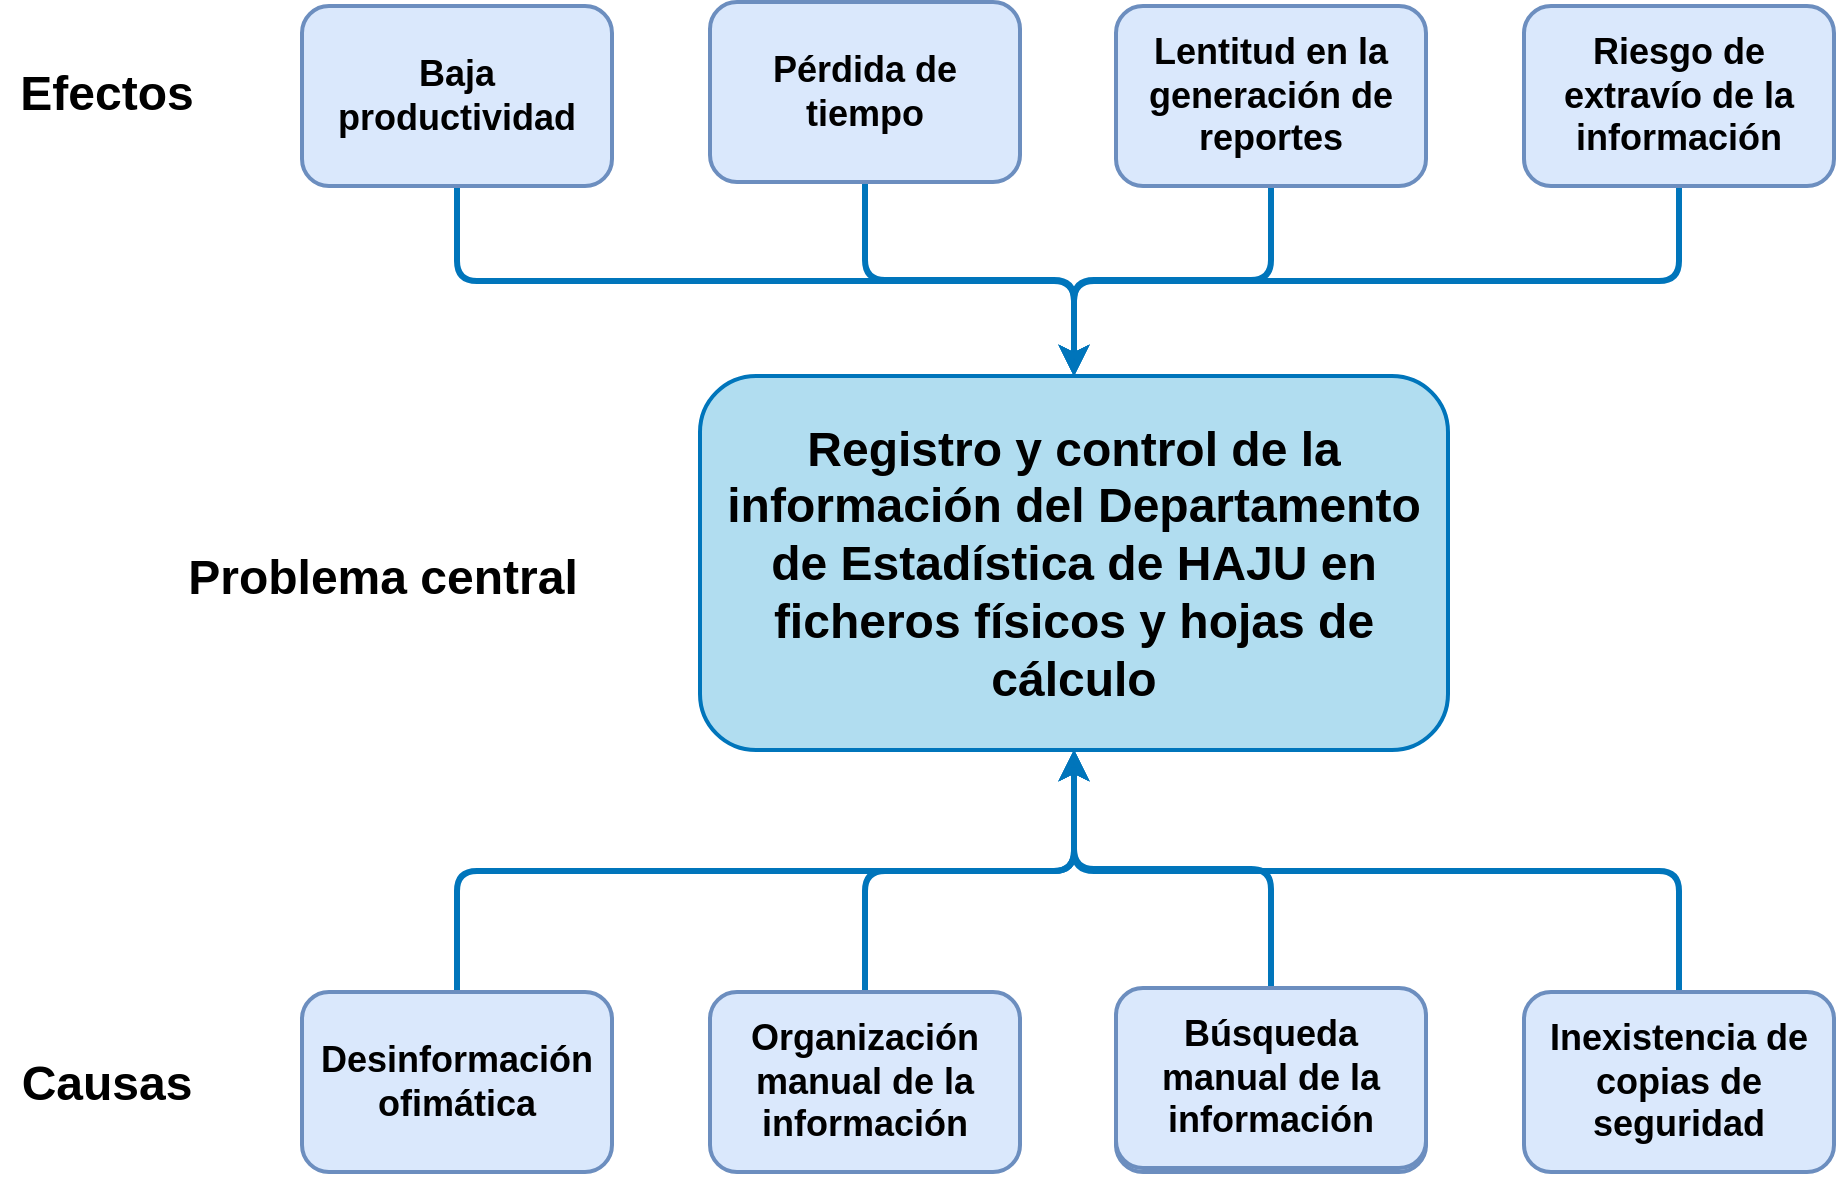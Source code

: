 <mxfile version="20.8.16" type="device" pages="5"><diagram id="spfpNE0pENKktw56Z63V" name="Árbol de Problemas"><mxGraphModel dx="778" dy="439" grid="0" gridSize="10" guides="1" tooltips="1" connect="0" arrows="0" fold="1" page="1" pageScale="1" pageWidth="1000" pageHeight="700" background="none" math="0" shadow="0"><root><mxCell id="0"/><mxCell id="1" parent="0"/><mxCell id="vIGsAsvgLMMXVkkeg9R4-2" value="&lt;h1&gt;Registro y control de la información del Departamento de Estadística de HAJU en ficheros físicos y hojas de cálculo&lt;/h1&gt;" style="rounded=1;whiteSpace=wrap;html=1;strokeWidth=2;fillColor=#b1ddf0;strokeColor=#0075bb;" parent="1" vertex="1"><mxGeometry x="395" y="250" width="374" height="187" as="geometry"/></mxCell><mxCell id="vIGsAsvgLMMXVkkeg9R4-48" style="edgeStyle=orthogonalEdgeStyle;shape=connector;rounded=1;orthogonalLoop=1;jettySize=auto;html=1;entryX=0.5;entryY=1;entryDx=0;entryDy=0;labelBackgroundColor=default;strokeColor=#0075bb;strokeWidth=3;fontFamily=Helvetica;fontSize=11;fontColor=default;endArrow=classic;" parent="1" source="vIGsAsvgLMMXVkkeg9R4-23" target="vIGsAsvgLMMXVkkeg9R4-2" edge="1"><mxGeometry relative="1" as="geometry"/></mxCell><mxCell id="vIGsAsvgLMMXVkkeg9R4-23" value="&lt;h2&gt;Organización manual de la información&lt;/h2&gt;" style="rounded=1;whiteSpace=wrap;html=1;strokeWidth=2;fillColor=#dae8fc;strokeColor=#6c8ebf;" parent="1" vertex="1"><mxGeometry x="400" y="558" width="155" height="90" as="geometry"/></mxCell><mxCell id="vIGsAsvgLMMXVkkeg9R4-24" value="&lt;h2&gt;Búsqueda de la información manual&lt;/h2&gt;" style="rounded=1;whiteSpace=wrap;html=1;strokeWidth=2;fillColor=#dae8fc;strokeColor=#6c8ebf;" parent="1" vertex="1"><mxGeometry x="603" y="558" width="155" height="90" as="geometry"/></mxCell><mxCell id="vIGsAsvgLMMXVkkeg9R4-51" style="edgeStyle=orthogonalEdgeStyle;shape=connector;rounded=1;orthogonalLoop=1;jettySize=auto;html=1;entryX=0.5;entryY=1;entryDx=0;entryDy=0;labelBackgroundColor=default;strokeColor=#0075bb;strokeWidth=3;fontFamily=Helvetica;fontSize=11;fontColor=default;endArrow=classic;exitX=0.5;exitY=0;exitDx=0;exitDy=0;" parent="1" source="vIGsAsvgLMMXVkkeg9R4-25" target="vIGsAsvgLMMXVkkeg9R4-2" edge="1"><mxGeometry relative="1" as="geometry"/></mxCell><mxCell id="vIGsAsvgLMMXVkkeg9R4-25" value="&lt;h2&gt;Inexistencia de copias de seguridad&lt;/h2&gt;" style="rounded=1;whiteSpace=wrap;html=1;strokeWidth=2;fillColor=#dae8fc;strokeColor=#6c8ebf;" parent="1" vertex="1"><mxGeometry x="807" y="558" width="155" height="90" as="geometry"/></mxCell><mxCell id="vIGsAsvgLMMXVkkeg9R4-43" style="edgeStyle=orthogonalEdgeStyle;shape=connector;rounded=1;orthogonalLoop=1;jettySize=auto;html=1;labelBackgroundColor=default;strokeColor=#0075bb;strokeWidth=3;fontFamily=Helvetica;fontSize=11;fontColor=default;endArrow=classic;exitX=0.5;exitY=1;exitDx=0;exitDy=0;" parent="1" source="vIGsAsvgLMMXVkkeg9R4-26" target="vIGsAsvgLMMXVkkeg9R4-2" edge="1"><mxGeometry relative="1" as="geometry"><mxPoint x="307" y="182" as="sourcePoint"/></mxGeometry></mxCell><mxCell id="vIGsAsvgLMMXVkkeg9R4-26" value="&lt;h2&gt;Baja productividad&lt;/h2&gt;" style="rounded=1;whiteSpace=wrap;html=1;strokeWidth=2;fillColor=#dae8fc;strokeColor=#6c8ebf;" parent="1" vertex="1"><mxGeometry x="196" y="65" width="155" height="90" as="geometry"/></mxCell><mxCell id="vIGsAsvgLMMXVkkeg9R4-42" style="edgeStyle=orthogonalEdgeStyle;shape=connector;rounded=1;orthogonalLoop=1;jettySize=auto;html=1;labelBackgroundColor=default;strokeColor=#0075bb;strokeWidth=3;fontFamily=Helvetica;fontSize=11;fontColor=default;endArrow=classic;" parent="1" source="vIGsAsvgLMMXVkkeg9R4-27" target="vIGsAsvgLMMXVkkeg9R4-2" edge="1"><mxGeometry relative="1" as="geometry"><Array as="points"><mxPoint x="477" y="202"/><mxPoint x="582" y="202"/></Array></mxGeometry></mxCell><mxCell id="vIGsAsvgLMMXVkkeg9R4-27" value="&lt;h2&gt;Pérdida de tiempo&lt;/h2&gt;" style="rounded=1;whiteSpace=wrap;html=1;strokeWidth=2;fillColor=#dae8fc;strokeColor=#6c8ebf;" parent="1" vertex="1"><mxGeometry x="400" y="63" width="155" height="90" as="geometry"/></mxCell><mxCell id="vIGsAsvgLMMXVkkeg9R4-41" style="edgeStyle=orthogonalEdgeStyle;shape=connector;rounded=1;orthogonalLoop=1;jettySize=auto;html=1;labelBackgroundColor=default;strokeColor=#0075bb;strokeWidth=3;fontFamily=Helvetica;fontSize=11;fontColor=default;endArrow=classic;" parent="1" source="vIGsAsvgLMMXVkkeg9R4-28" target="vIGsAsvgLMMXVkkeg9R4-2" edge="1"><mxGeometry relative="1" as="geometry"><mxPoint x="560" y="210" as="targetPoint"/><Array as="points"><mxPoint x="681" y="202"/><mxPoint x="582" y="202"/></Array></mxGeometry></mxCell><mxCell id="vIGsAsvgLMMXVkkeg9R4-28" value="&lt;h2&gt;Lentitud en la generación de reportes&lt;/h2&gt;" style="rounded=1;whiteSpace=wrap;html=1;strokeWidth=2;fillColor=#dae8fc;strokeColor=#6c8ebf;" parent="1" vertex="1"><mxGeometry x="603" y="65" width="155" height="90" as="geometry"/></mxCell><mxCell id="vIGsAsvgLMMXVkkeg9R4-44" style="edgeStyle=orthogonalEdgeStyle;shape=connector;rounded=1;orthogonalLoop=1;jettySize=auto;html=1;entryX=0.5;entryY=0;entryDx=0;entryDy=0;labelBackgroundColor=default;strokeColor=#0075bb;strokeWidth=3;fontFamily=Helvetica;fontSize=11;fontColor=default;endArrow=classic;exitX=0.5;exitY=1;exitDx=0;exitDy=0;" parent="1" source="vIGsAsvgLMMXVkkeg9R4-29" target="vIGsAsvgLMMXVkkeg9R4-2" edge="1"><mxGeometry relative="1" as="geometry"/></mxCell><mxCell id="vIGsAsvgLMMXVkkeg9R4-29" value="&lt;h2&gt;Riesgo de extravío de la información&lt;/h2&gt;" style="rounded=1;whiteSpace=wrap;html=1;strokeWidth=2;fillColor=#dae8fc;strokeColor=#6c8ebf;" parent="1" vertex="1"><mxGeometry x="807" y="65" width="155" height="90" as="geometry"/></mxCell><mxCell id="vIGsAsvgLMMXVkkeg9R4-46" style="edgeStyle=orthogonalEdgeStyle;shape=connector;rounded=1;orthogonalLoop=1;jettySize=auto;html=1;labelBackgroundColor=default;strokeColor=#0075bb;strokeWidth=3;fontFamily=Helvetica;fontSize=11;fontColor=default;endArrow=classic;exitX=0.5;exitY=0;exitDx=0;exitDy=0;" parent="1" source="vIGsAsvgLMMXVkkeg9R4-30" target="vIGsAsvgLMMXVkkeg9R4-2" edge="1"><mxGeometry relative="1" as="geometry"/></mxCell><mxCell id="vIGsAsvgLMMXVkkeg9R4-30" value="&lt;h2&gt;Desinformación ofimática&lt;/h2&gt;" style="rounded=1;whiteSpace=wrap;html=1;strokeWidth=2;fillColor=#dae8fc;strokeColor=#6c8ebf;" parent="1" vertex="1"><mxGeometry x="196" y="558" width="155" height="90" as="geometry"/></mxCell><mxCell id="vIGsAsvgLMMXVkkeg9R4-52" style="edgeStyle=orthogonalEdgeStyle;shape=connector;rounded=1;orthogonalLoop=1;jettySize=auto;html=1;labelBackgroundColor=default;strokeColor=#0075bb;strokeWidth=3;fontFamily=Helvetica;fontSize=11;fontColor=default;endArrow=classic;entryX=0.5;entryY=1;entryDx=0;entryDy=0;" parent="1" source="vIGsAsvgLMMXVkkeg9R4-31" target="vIGsAsvgLMMXVkkeg9R4-2" edge="1"><mxGeometry relative="1" as="geometry"><mxPoint x="559" y="455" as="targetPoint"/></mxGeometry></mxCell><mxCell id="vIGsAsvgLMMXVkkeg9R4-31" value="&lt;h2&gt;Búsqueda manual de la información&lt;/h2&gt;" style="rounded=1;whiteSpace=wrap;html=1;strokeWidth=2;fillColor=#dae8fc;strokeColor=#6c8ebf;" parent="1" vertex="1"><mxGeometry x="603" y="556" width="155" height="90" as="geometry"/></mxCell><mxCell id="vIGsAsvgLMMXVkkeg9R4-32" value="Efectos" style="text;strokeColor=none;fillColor=none;html=1;fontSize=24;fontStyle=1;verticalAlign=middle;align=center;" parent="1" vertex="1"><mxGeometry x="45" y="88" width="105" height="41" as="geometry"/></mxCell><mxCell id="vIGsAsvgLMMXVkkeg9R4-33" value="Causas" style="text;strokeColor=none;fillColor=none;html=1;fontSize=24;fontStyle=1;verticalAlign=middle;align=center;aspect=fixed;" parent="1" vertex="1"><mxGeometry x="46" y="583" width="103" height="41" as="geometry"/></mxCell><mxCell id="vIGsAsvgLMMXVkkeg9R4-34" value="Problema central" style="text;strokeColor=none;fillColor=none;html=1;fontSize=24;fontStyle=1;verticalAlign=middle;align=center;aspect=fixed;" parent="1" vertex="1"><mxGeometry x="129" y="330" width="213" height="41" as="geometry"/></mxCell></root></mxGraphModel></diagram><diagram id="r_S002zwhdGqAcAFi-0u" name="Árbol de Objetivos"><mxGraphModel dx="778" dy="439" grid="0" gridSize="10" guides="1" tooltips="1" connect="1" arrows="1" fold="1" page="1" pageScale="1" pageWidth="1100" pageHeight="850" background="none" math="0" shadow="0"><root><mxCell id="0"/><mxCell id="1" parent="0"/><mxCell id="sDLYMJDiF4Ld7bbXl0A_-22" value="&lt;h1&gt;Implementar un sistema automatizado para el registro y control en el Departamento de Estadística de HAJU&lt;/h1&gt;" style="rounded=1;whiteSpace=wrap;html=1;strokeWidth=2;fillColor=#cdeb8b;strokeColor=#36393d;" parent="1" vertex="1"><mxGeometry x="392" y="320" width="408" height="187" as="geometry"/></mxCell><mxCell id="sDLYMJDiF4Ld7bbXl0A_-23" style="edgeStyle=orthogonalEdgeStyle;shape=connector;rounded=1;orthogonalLoop=1;jettySize=auto;html=1;entryX=0.5;entryY=1;entryDx=0;entryDy=0;labelBackgroundColor=default;strokeColor=#76855e;strokeWidth=3;fontFamily=Helvetica;fontSize=11;fontColor=default;endArrow=classic;" parent="1" source="sDLYMJDiF4Ld7bbXl0A_-24" target="sDLYMJDiF4Ld7bbXl0A_-22" edge="1"><mxGeometry relative="1" as="geometry"/></mxCell><mxCell id="sDLYMJDiF4Ld7bbXl0A_-24" value="&lt;h2&gt;Estructurar la información&lt;/h2&gt;" style="rounded=1;whiteSpace=wrap;html=1;strokeWidth=2;fillColor=#d5e8d4;strokeColor=#82b366;" parent="1" vertex="1"><mxGeometry x="413" y="628" width="155" height="90" as="geometry"/></mxCell><mxCell id="sDLYMJDiF4Ld7bbXl0A_-25" value="&lt;h2&gt;Búsqueda de la información manual&lt;/h2&gt;" style="rounded=1;whiteSpace=wrap;html=1;strokeWidth=2;fillColor=#dae8fc;strokeColor=#6c8ebf;" parent="1" vertex="1"><mxGeometry x="616" y="628" width="155" height="90" as="geometry"/></mxCell><mxCell id="sDLYMJDiF4Ld7bbXl0A_-26" style="edgeStyle=orthogonalEdgeStyle;shape=connector;rounded=1;orthogonalLoop=1;jettySize=auto;html=1;entryX=0.5;entryY=1;entryDx=0;entryDy=0;labelBackgroundColor=default;strokeColor=#76855e;strokeWidth=3;fontFamily=Helvetica;fontSize=11;fontColor=default;endArrow=classic;exitX=0.5;exitY=0;exitDx=0;exitDy=0;" parent="1" source="sDLYMJDiF4Ld7bbXl0A_-27" target="sDLYMJDiF4Ld7bbXl0A_-22" edge="1"><mxGeometry relative="1" as="geometry"/></mxCell><mxCell id="sDLYMJDiF4Ld7bbXl0A_-27" value="&lt;h2&gt;Respaldo de la información&lt;/h2&gt;" style="rounded=1;whiteSpace=wrap;html=1;strokeWidth=2;fillColor=#d5e8d4;strokeColor=#82b366;" parent="1" vertex="1"><mxGeometry x="820" y="628" width="155" height="90" as="geometry"/></mxCell><mxCell id="sDLYMJDiF4Ld7bbXl0A_-28" style="edgeStyle=orthogonalEdgeStyle;shape=connector;rounded=1;orthogonalLoop=1;jettySize=auto;html=1;labelBackgroundColor=default;strokeColor=#76855e;strokeWidth=3;fontFamily=Helvetica;fontSize=11;fontColor=default;endArrow=classic;exitX=0.5;exitY=1;exitDx=0;exitDy=0;" parent="1" source="sDLYMJDiF4Ld7bbXl0A_-29" target="sDLYMJDiF4Ld7bbXl0A_-22" edge="1"><mxGeometry relative="1" as="geometry"><mxPoint x="320" y="252" as="sourcePoint"/></mxGeometry></mxCell><mxCell id="sDLYMJDiF4Ld7bbXl0A_-29" value="&lt;h2&gt;Baja productividad&lt;/h2&gt;" style="rounded=1;whiteSpace=wrap;html=1;strokeWidth=2;fillColor=#dae8fc;strokeColor=#6c8ebf;" parent="1" vertex="1"><mxGeometry x="209" y="135" width="155" height="90" as="geometry"/></mxCell><mxCell id="sDLYMJDiF4Ld7bbXl0A_-30" style="edgeStyle=orthogonalEdgeStyle;shape=connector;rounded=1;orthogonalLoop=1;jettySize=auto;html=1;labelBackgroundColor=default;strokeColor=#76855e;strokeWidth=3;fontFamily=Helvetica;fontSize=11;fontColor=default;endArrow=classic;" parent="1" source="sDLYMJDiF4Ld7bbXl0A_-31" target="sDLYMJDiF4Ld7bbXl0A_-22" edge="1"><mxGeometry relative="1" as="geometry"/></mxCell><mxCell id="sDLYMJDiF4Ld7bbXl0A_-31" value="&lt;h2&gt;Pérdida de tiempo&lt;/h2&gt;" style="rounded=1;whiteSpace=wrap;html=1;strokeWidth=2;fillColor=#dae8fc;strokeColor=#6c8ebf;" parent="1" vertex="1"><mxGeometry x="413" y="133" width="155" height="90" as="geometry"/></mxCell><mxCell id="sDLYMJDiF4Ld7bbXl0A_-32" style="edgeStyle=orthogonalEdgeStyle;shape=connector;rounded=1;orthogonalLoop=1;jettySize=auto;html=1;labelBackgroundColor=default;strokeColor=#76855e;strokeWidth=3;fontFamily=Helvetica;fontSize=11;fontColor=default;endArrow=classic;" parent="1" source="sDLYMJDiF4Ld7bbXl0A_-33" target="sDLYMJDiF4Ld7bbXl0A_-22" edge="1"><mxGeometry relative="1" as="geometry"><mxPoint x="573" y="280" as="targetPoint"/></mxGeometry></mxCell><mxCell id="sDLYMJDiF4Ld7bbXl0A_-33" value="&lt;h2&gt;Reportes automáticos y consistentes&lt;/h2&gt;" style="rounded=1;whiteSpace=wrap;html=1;strokeWidth=2;fillColor=#d5e8d4;strokeColor=#82b366;" parent="1" vertex="1"><mxGeometry x="616" y="135" width="155" height="90" as="geometry"/></mxCell><mxCell id="sDLYMJDiF4Ld7bbXl0A_-34" style="edgeStyle=orthogonalEdgeStyle;shape=connector;rounded=1;orthogonalLoop=1;jettySize=auto;html=1;entryX=0.5;entryY=0;entryDx=0;entryDy=0;labelBackgroundColor=default;strokeColor=#76855e;strokeWidth=3;fontFamily=Helvetica;fontSize=11;fontColor=default;endArrow=classic;exitX=0.5;exitY=1;exitDx=0;exitDy=0;" parent="1" source="sDLYMJDiF4Ld7bbXl0A_-35" target="sDLYMJDiF4Ld7bbXl0A_-22" edge="1"><mxGeometry relative="1" as="geometry"/></mxCell><mxCell id="sDLYMJDiF4Ld7bbXl0A_-35" value="&lt;h2&gt;Persistencia segura de la información&lt;/h2&gt;" style="rounded=1;whiteSpace=wrap;html=1;strokeWidth=2;fillColor=#d5e8d4;strokeColor=#82b366;" parent="1" vertex="1"><mxGeometry x="820" y="135" width="155" height="90" as="geometry"/></mxCell><mxCell id="sDLYMJDiF4Ld7bbXl0A_-36" style="edgeStyle=orthogonalEdgeStyle;shape=connector;rounded=1;orthogonalLoop=1;jettySize=auto;html=1;labelBackgroundColor=default;strokeColor=#76855e;strokeWidth=3;fontFamily=Helvetica;fontSize=11;fontColor=default;endArrow=classic;exitX=0.5;exitY=0;exitDx=0;exitDy=0;" parent="1" source="sDLYMJDiF4Ld7bbXl0A_-37" target="sDLYMJDiF4Ld7bbXl0A_-22" edge="1"><mxGeometry relative="1" as="geometry"/></mxCell><mxCell id="sDLYMJDiF4Ld7bbXl0A_-37" value="&lt;h2&gt;Capacitación ofimática&lt;/h2&gt;" style="rounded=1;whiteSpace=wrap;html=1;strokeWidth=2;fillColor=#d5e8d4;strokeColor=#82b366;" parent="1" vertex="1"><mxGeometry x="209" y="628" width="155" height="90" as="geometry"/></mxCell><mxCell id="sDLYMJDiF4Ld7bbXl0A_-38" style="edgeStyle=orthogonalEdgeStyle;shape=connector;rounded=1;orthogonalLoop=1;jettySize=auto;html=1;labelBackgroundColor=default;strokeColor=#76855e;strokeWidth=3;fontFamily=Helvetica;fontSize=11;fontColor=default;endArrow=classic;" parent="1" source="sDLYMJDiF4Ld7bbXl0A_-39" target="sDLYMJDiF4Ld7bbXl0A_-22" edge="1"><mxGeometry relative="1" as="geometry"><mxPoint x="576" y="530" as="targetPoint"/><Array as="points"><mxPoint x="690" y="568"/><mxPoint x="595" y="568"/><mxPoint x="595" y="521"/><mxPoint x="596" y="521"/></Array></mxGeometry></mxCell><mxCell id="sDLYMJDiF4Ld7bbXl0A_-39" value="&lt;h2&gt;Búsquedas automatizadas de la información&lt;/h2&gt;" style="rounded=1;whiteSpace=wrap;html=1;strokeWidth=2;fillColor=#d5e8d4;strokeColor=#82b366;" parent="1" vertex="1"><mxGeometry x="591.5" y="628" width="204" height="90" as="geometry"/></mxCell><mxCell id="sDLYMJDiF4Ld7bbXl0A_-40" value="Fines" style="text;strokeColor=none;fillColor=none;html=1;fontSize=24;fontStyle=1;verticalAlign=middle;align=center;" parent="1" vertex="1"><mxGeometry x="70" y="158" width="81" height="41" as="geometry"/></mxCell><mxCell id="sDLYMJDiF4Ld7bbXl0A_-41" value="Medidas" style="text;strokeColor=none;fillColor=none;html=1;fontSize=24;fontStyle=1;verticalAlign=middle;align=center;" parent="1" vertex="1"><mxGeometry x="53" y="653" width="114" height="41" as="geometry"/></mxCell><mxCell id="sDLYMJDiF4Ld7bbXl0A_-42" value="Objetivo general" style="text;strokeColor=none;fillColor=none;html=1;fontSize=24;fontStyle=1;verticalAlign=middle;align=center;" parent="1" vertex="1"><mxGeometry x="144" y="393.5" width="206" height="41" as="geometry"/></mxCell><mxCell id="sDLYMJDiF4Ld7bbXl0A_-43" value="&lt;h2&gt;Alta productividad&lt;/h2&gt;" style="rounded=1;whiteSpace=wrap;html=1;strokeWidth=2;fillColor=#d5e8d4;strokeColor=#82b366;" parent="1" vertex="1"><mxGeometry x="209" y="135" width="155" height="90" as="geometry"/></mxCell><mxCell id="sDLYMJDiF4Ld7bbXl0A_-44" value="&lt;h2&gt;Reducción de carga laboral&lt;/h2&gt;" style="rounded=1;whiteSpace=wrap;html=1;strokeWidth=2;fillColor=#d5e8d4;strokeColor=#82b366;" parent="1" vertex="1"><mxGeometry x="413" y="133" width="155" height="90" as="geometry"/></mxCell></root></mxGraphModel></diagram><diagram id="yzgNqATchkXuXgq9bFou" name="Entidad - Relación"><mxGraphModel dx="538" dy="439" grid="1" gridSize="10" guides="1" tooltips="1" connect="1" arrows="1" fold="1" page="1" pageScale="1" pageWidth="1100" pageHeight="850" math="0" shadow="0"><root><mxCell id="0"/><mxCell id="1" parent="0"/><mxCell id="74QmbotYBsbugNRSGxlV-15" style="edgeStyle=none;rounded=0;orthogonalLoop=1;jettySize=auto;html=1;endArrow=none;endFill=0;" parent="1" source="uIHuUNgxLYCVr4xH98aP-1" target="gkmHHuu5ODYlVRQpvQD7-1" edge="1"><mxGeometry relative="1" as="geometry"/></mxCell><mxCell id="74QmbotYBsbugNRSGxlV-4" style="rounded=0;orthogonalLoop=1;jettySize=auto;html=1;endArrow=none;endFill=0;" parent="1" source="gkmHHuu5ODYlVRQpvQD7-1" target="24iVFTntuZs-HMZrfbwt-1" edge="1"><mxGeometry relative="1" as="geometry"/></mxCell><mxCell id="74QmbotYBsbugNRSGxlV-5" style="edgeStyle=none;rounded=0;orthogonalLoop=1;jettySize=auto;html=1;endArrow=none;endFill=0;" parent="1" source="gkmHHuu5ODYlVRQpvQD7-1" target="uIHuUNgxLYCVr4xH98aP-4" edge="1"><mxGeometry relative="1" as="geometry"/></mxCell><mxCell id="74QmbotYBsbugNRSGxlV-6" style="edgeStyle=none;rounded=0;orthogonalLoop=1;jettySize=auto;html=1;endArrow=none;endFill=0;dashed=1;" parent="1" source="gkmHHuu5ODYlVRQpvQD7-1" target="uIHuUNgxLYCVr4xH98aP-6" edge="1"><mxGeometry relative="1" as="geometry"/></mxCell><mxCell id="74QmbotYBsbugNRSGxlV-7" style="edgeStyle=none;rounded=0;orthogonalLoop=1;jettySize=auto;html=1;endArrow=none;endFill=0;dashed=1;" parent="1" source="gkmHHuu5ODYlVRQpvQD7-1" target="uIHuUNgxLYCVr4xH98aP-8" edge="1"><mxGeometry relative="1" as="geometry"/></mxCell><mxCell id="74QmbotYBsbugNRSGxlV-8" style="edgeStyle=none;rounded=0;orthogonalLoop=1;jettySize=auto;html=1;endArrow=none;endFill=0;" parent="1" source="gkmHHuu5ODYlVRQpvQD7-1" target="ErZXJN_aQvtKt5miPk8X-1" edge="1"><mxGeometry relative="1" as="geometry"/></mxCell><mxCell id="74QmbotYBsbugNRSGxlV-9" style="edgeStyle=none;rounded=0;orthogonalLoop=1;jettySize=auto;html=1;endArrow=none;endFill=0;" parent="1" source="gkmHHuu5ODYlVRQpvQD7-1" target="8OeXtbkftgp2BGPOncaO-1" edge="1"><mxGeometry relative="1" as="geometry"/></mxCell><mxCell id="74QmbotYBsbugNRSGxlV-11" style="edgeStyle=none;rounded=0;orthogonalLoop=1;jettySize=auto;html=1;endArrow=none;endFill=0;" parent="1" source="gkmHHuu5ODYlVRQpvQD7-1" target="Jg4ytb6XG52ZtRmjg3en-1" edge="1"><mxGeometry relative="1" as="geometry"/></mxCell><mxCell id="74QmbotYBsbugNRSGxlV-12" style="edgeStyle=none;rounded=0;orthogonalLoop=1;jettySize=auto;html=1;endArrow=none;endFill=0;" parent="1" source="gkmHHuu5ODYlVRQpvQD7-1" target="Jg4ytb6XG52ZtRmjg3en-2" edge="1"><mxGeometry relative="1" as="geometry"/></mxCell><mxCell id="74QmbotYBsbugNRSGxlV-16" style="edgeStyle=none;rounded=0;orthogonalLoop=1;jettySize=auto;html=1;endArrow=none;endFill=0;" parent="1" source="gkmHHuu5ODYlVRQpvQD7-1" target="N_Pd-C8suIi8AiOGEIFR-2" edge="1"><mxGeometry relative="1" as="geometry"/></mxCell><mxCell id="74QmbotYBsbugNRSGxlV-17" style="edgeStyle=none;rounded=0;orthogonalLoop=1;jettySize=auto;html=1;endArrow=none;endFill=0;" parent="1" source="gkmHHuu5ODYlVRQpvQD7-1" target="N_Pd-C8suIi8AiOGEIFR-1" edge="1"><mxGeometry relative="1" as="geometry"/></mxCell><mxCell id="74QmbotYBsbugNRSGxlV-18" style="edgeStyle=none;rounded=0;orthogonalLoop=1;jettySize=auto;html=1;endArrow=none;endFill=0;" parent="1" source="gkmHHuu5ODYlVRQpvQD7-1" target="gkTSSITushqcK8p8E8du-1" edge="1"><mxGeometry relative="1" as="geometry"/></mxCell><mxCell id="czWfEH9_VTy0BqcWFn9X-5" value="" style="edgeStyle=none;rounded=0;orthogonalLoop=1;jettySize=auto;html=1;endArrow=none;endFill=0;" parent="1" source="gkmHHuu5ODYlVRQpvQD7-1" target="czWfEH9_VTy0BqcWFn9X-4" edge="1"><mxGeometry relative="1" as="geometry"/></mxCell><mxCell id="kVJFvUudb6uywh_xYsHS-23" style="edgeStyle=none;rounded=0;orthogonalLoop=1;jettySize=auto;html=1;endArrow=none;endFill=0;" parent="1" source="gkmHHuu5ODYlVRQpvQD7-1" target="kVJFvUudb6uywh_xYsHS-22" edge="1"><mxGeometry relative="1" as="geometry"/></mxCell><mxCell id="gkmHHuu5ODYlVRQpvQD7-1" value="Usuario" style="whiteSpace=wrap;html=1;align=center;fontStyle=1" parent="1" vertex="1"><mxGeometry x="290" y="295" width="70" height="30" as="geometry"/></mxCell><mxCell id="24iVFTntuZs-HMZrfbwt-1" value="Cédula" style="ellipse;whiteSpace=wrap;html=1;align=center;fontStyle=4;" parent="1" vertex="1"><mxGeometry x="205" y="220" width="60" height="30" as="geometry"/></mxCell><mxCell id="8OeXtbkftgp2BGPOncaO-1" value="Fecha de nacimiento" style="ellipse;whiteSpace=wrap;html=1;align=center;" parent="1" vertex="1"><mxGeometry x="60" y="360" width="130" height="30" as="geometry"/></mxCell><mxCell id="74QmbotYBsbugNRSGxlV-10" style="edgeStyle=none;rounded=0;orthogonalLoop=1;jettySize=auto;html=1;endArrow=none;endFill=0;" parent="1" source="XRxG9TodCQZKKP0FtTqT-1" target="gkmHHuu5ODYlVRQpvQD7-1" edge="1"><mxGeometry relative="1" as="geometry"/></mxCell><mxCell id="XRxG9TodCQZKKP0FtTqT-1" value="Contraseña" style="ellipse;whiteSpace=wrap;html=1;align=center;" parent="1" vertex="1"><mxGeometry x="280" y="230" width="90" height="30" as="geometry"/></mxCell><mxCell id="gkTSSITushqcK8p8E8du-1" value="Teléfono" style="ellipse;whiteSpace=wrap;html=1;align=center;" parent="1" vertex="1"><mxGeometry x="355" y="410" width="70" height="30" as="geometry"/></mxCell><mxCell id="N_Pd-C8suIi8AiOGEIFR-1" value="Correo" style="ellipse;whiteSpace=wrap;html=1;align=center;" parent="1" vertex="1"><mxGeometry x="380" y="370" width="60" height="30" as="geometry"/></mxCell><mxCell id="N_Pd-C8suIi8AiOGEIFR-2" value="Dirección" style="ellipse;whiteSpace=wrap;html=1;align=center;" parent="1" vertex="1"><mxGeometry x="390" y="330" width="70" height="30" as="geometry"/></mxCell><mxCell id="74QmbotYBsbugNRSGxlV-14" style="edgeStyle=none;rounded=0;orthogonalLoop=1;jettySize=auto;html=1;endArrow=none;endFill=0;" parent="1" source="ArMA8lge8iE3q1MJY9CT-2" target="gkmHHuu5ODYlVRQpvQD7-1" edge="1"><mxGeometry relative="1" as="geometry"/></mxCell><mxCell id="ArMA8lge8iE3q1MJY9CT-2" value="Foto de perfil" style="ellipse;whiteSpace=wrap;html=1;align=center;" parent="1" vertex="1"><mxGeometry x="305" y="450" width="90" height="30" as="geometry"/></mxCell><mxCell id="74QmbotYBsbugNRSGxlV-13" style="edgeStyle=none;rounded=0;orthogonalLoop=1;jettySize=auto;html=1;endArrow=none;endFill=0;" parent="1" source="phz9XoPuUB8k1xkqj1yV-1" target="gkmHHuu5ODYlVRQpvQD7-1" edge="1"><mxGeometry relative="1" as="geometry"/></mxCell><mxCell id="phz9XoPuUB8k1xkqj1yV-1" value="Está habilitado" style="ellipse;whiteSpace=wrap;html=1;align=center;" parent="1" vertex="1"><mxGeometry x="75" y="400" width="100" height="30" as="geometry"/></mxCell><mxCell id="Jg4ytb6XG52ZtRmjg3en-1" value="Cargo" style="ellipse;whiteSpace=wrap;html=1;align=center;" parent="1" vertex="1"><mxGeometry x="205" y="450" width="60" height="30" as="geometry"/></mxCell><mxCell id="Jg4ytb6XG52ZtRmjg3en-2" value="Nivel de instrucción" style="ellipse;whiteSpace=wrap;html=1;align=center;" parent="1" vertex="1"><mxGeometry x="60" y="435" width="130" height="30" as="geometry"/></mxCell><mxCell id="uIHuUNgxLYCVr4xH98aP-1" value="Fecha de registro" style="ellipse;whiteSpace=wrap;html=1;align=center;dashed=1;" parent="1" vertex="1"><mxGeometry x="225" y="490" width="120" height="30" as="geometry"/></mxCell><mxCell id="uIHuUNgxLYCVr4xH98aP-4" value="Primer nombre" style="ellipse;whiteSpace=wrap;html=1;align=center;" parent="1" vertex="1"><mxGeometry x="85" y="200" width="100" height="30" as="geometry"/></mxCell><mxCell id="uIHuUNgxLYCVr4xH98aP-6" value="Segundo nombre" style="ellipse;whiteSpace=wrap;html=1;align=center;" parent="1" vertex="1"><mxGeometry x="65" y="240" width="120" height="30" as="geometry"/></mxCell><mxCell id="uIHuUNgxLYCVr4xH98aP-7" value="Primer apellido" style="ellipse;whiteSpace=wrap;html=1;align=center;" parent="1" vertex="1"><mxGeometry x="75" y="280" width="100" height="30" as="geometry"/></mxCell><mxCell id="uIHuUNgxLYCVr4xH98aP-8" value="Segundo apellido" style="ellipse;whiteSpace=wrap;html=1;align=center;" parent="1" vertex="1"><mxGeometry x="65" y="320" width="120" height="30" as="geometry"/></mxCell><mxCell id="74QmbotYBsbugNRSGxlV-1" value="" style="orthogonalLoop=1;jettySize=auto;html=1;rounded=0;endArrow=none;endFill=0;" parent="1" source="gkmHHuu5ODYlVRQpvQD7-1" target="uIHuUNgxLYCVr4xH98aP-7" edge="1"><mxGeometry width="80" relative="1" as="geometry"><mxPoint x="445" y="345" as="sourcePoint"/><mxPoint x="525" y="345" as="targetPoint"/></mxGeometry></mxCell><mxCell id="ErZXJN_aQvtKt5miPk8X-1" value="Género" style="ellipse;whiteSpace=wrap;html=1;align=center;" parent="1" vertex="1"><mxGeometry x="190" y="405" width="60" height="30" as="geometry"/></mxCell><mxCell id="k8djo5rgHXIcKpRAflSA-1" style="edgeStyle=none;rounded=0;orthogonalLoop=1;jettySize=auto;html=1;endArrow=none;endFill=0;" parent="1" source="74QmbotYBsbugNRSGxlV-19" target="czWfEH9_VTy0BqcWFn9X-8" edge="1"><mxGeometry relative="1" as="geometry"/></mxCell><mxCell id="74QmbotYBsbugNRSGxlV-19" value="Departamento" style="whiteSpace=wrap;html=1;align=center;" parent="1" vertex="1"><mxGeometry x="580" y="295" width="100" height="30" as="geometry"/></mxCell><mxCell id="tgpSqSQ8eIIVcQLDPpsG-1" value="Nombre" style="ellipse;whiteSpace=wrap;html=1;align=center;fontStyle=4;" parent="1" vertex="1"><mxGeometry x="725" y="280" width="70" height="30" as="geometry"/></mxCell><mxCell id="p2UVGywGb_7ViFcb1pW1-1" value="Fecha de registro" style="ellipse;whiteSpace=wrap;html=1;align=center;dashed=1;" parent="1" vertex="1"><mxGeometry x="720" y="320" width="120" height="30" as="geometry"/></mxCell><mxCell id="ROio2PVuY6e4GjZGPhrF-1" style="edgeStyle=none;rounded=0;orthogonalLoop=1;jettySize=auto;html=1;endArrow=none;endFill=0;" parent="1" source="tgpSqSQ8eIIVcQLDPpsG-1" target="74QmbotYBsbugNRSGxlV-19" edge="1"><mxGeometry relative="1" as="geometry"><mxPoint x="313.737" y="239.948" as="sourcePoint"/><mxPoint x="331.053" y="305" as="targetPoint"/></mxGeometry></mxCell><mxCell id="ROio2PVuY6e4GjZGPhrF-2" style="edgeStyle=none;rounded=0;orthogonalLoop=1;jettySize=auto;html=1;endArrow=none;endFill=0;" parent="1" source="p2UVGywGb_7ViFcb1pW1-1" target="74QmbotYBsbugNRSGxlV-19" edge="1"><mxGeometry relative="1" as="geometry"><mxPoint x="736.895" y="309.868" as="sourcePoint"/><mxPoint x="690" y="317.308" as="targetPoint"/></mxGeometry></mxCell><mxCell id="czWfEH9_VTy0BqcWFn9X-6" style="edgeStyle=none;rounded=0;orthogonalLoop=1;jettySize=auto;html=1;endArrow=none;endFill=0;" parent="1" source="czWfEH9_VTy0BqcWFn9X-4" target="74QmbotYBsbugNRSGxlV-19" edge="1"><mxGeometry relative="1" as="geometry"/></mxCell><mxCell id="czWfEH9_VTy0BqcWFn9X-4" value="Accede&lt;br&gt;N:M" style="rhombus;whiteSpace=wrap;html=1;fontStyle=1;" parent="1" vertex="1"><mxGeometry x="470" y="290" width="70" height="40" as="geometry"/></mxCell><mxCell id="czWfEH9_VTy0BqcWFn9X-8" value="Pertenece a Consulta Externa" style="ellipse;whiteSpace=wrap;html=1;align=center;" parent="1" vertex="1"><mxGeometry x="660" y="360" width="180" height="30" as="geometry"/></mxCell><mxCell id="kVJFvUudb6uywh_xYsHS-13" style="edgeStyle=none;rounded=0;orthogonalLoop=1;jettySize=auto;html=1;endArrow=none;endFill=0;" parent="1" source="kT8dItd_GPr6dWCoaCpk-1" target="kVJFvUudb6uywh_xYsHS-9" edge="1"><mxGeometry relative="1" as="geometry"/></mxCell><mxCell id="kVJFvUudb6uywh_xYsHS-14" style="edgeStyle=none;rounded=0;orthogonalLoop=1;jettySize=auto;html=1;endArrow=none;endFill=0;" parent="1" source="kT8dItd_GPr6dWCoaCpk-1" target="kVJFvUudb6uywh_xYsHS-3" edge="1"><mxGeometry relative="1" as="geometry"/></mxCell><mxCell id="kVJFvUudb6uywh_xYsHS-15" style="edgeStyle=none;rounded=0;orthogonalLoop=1;jettySize=auto;html=1;endArrow=none;endFill=0;" parent="1" source="kT8dItd_GPr6dWCoaCpk-1" target="kVJFvUudb6uywh_xYsHS-4" edge="1"><mxGeometry relative="1" as="geometry"/></mxCell><mxCell id="kVJFvUudb6uywh_xYsHS-17" style="edgeStyle=none;rounded=0;orthogonalLoop=1;jettySize=auto;html=1;endArrow=none;endFill=0;" parent="1" source="kT8dItd_GPr6dWCoaCpk-1" target="kVJFvUudb6uywh_xYsHS-6" edge="1"><mxGeometry relative="1" as="geometry"/></mxCell><mxCell id="kVJFvUudb6uywh_xYsHS-18" style="edgeStyle=none;rounded=0;orthogonalLoop=1;jettySize=auto;html=1;endArrow=none;endFill=0;" parent="1" source="kT8dItd_GPr6dWCoaCpk-1" target="kVJFvUudb6uywh_xYsHS-10" edge="1"><mxGeometry relative="1" as="geometry"/></mxCell><mxCell id="kVJFvUudb6uywh_xYsHS-19" style="edgeStyle=none;rounded=0;orthogonalLoop=1;jettySize=auto;html=1;endArrow=none;endFill=0;" parent="1" source="kT8dItd_GPr6dWCoaCpk-1" target="kVJFvUudb6uywh_xYsHS-8" edge="1"><mxGeometry relative="1" as="geometry"/></mxCell><mxCell id="kT8dItd_GPr6dWCoaCpk-1" value="Paciente" style="whiteSpace=wrap;html=1;align=center;" parent="1" vertex="1"><mxGeometry x="525" y="105" width="70" height="30" as="geometry"/></mxCell><mxCell id="kVJFvUudb6uywh_xYsHS-1" value="Cédula" style="ellipse;whiteSpace=wrap;html=1;align=center;fontStyle=4;" parent="1" vertex="1"><mxGeometry x="205" y="220" width="60" height="30" as="geometry"/></mxCell><mxCell id="kVJFvUudb6uywh_xYsHS-2" value="Primer nombre" style="ellipse;whiteSpace=wrap;html=1;align=center;" parent="1" vertex="1"><mxGeometry x="85" y="200" width="100" height="30" as="geometry"/></mxCell><mxCell id="kVJFvUudb6uywh_xYsHS-3" value="Cédula" style="ellipse;whiteSpace=wrap;html=1;align=center;fontStyle=4;" parent="1" vertex="1"><mxGeometry x="575" y="180" width="60" height="30" as="geometry"/></mxCell><mxCell id="kVJFvUudb6uywh_xYsHS-4" value="Primer nombre" style="ellipse;whiteSpace=wrap;html=1;align=center;" parent="1" vertex="1"><mxGeometry x="635" y="90" width="100" height="30" as="geometry"/></mxCell><mxCell id="kVJFvUudb6uywh_xYsHS-5" value="Segundo nombre" style="ellipse;whiteSpace=wrap;html=1;align=center;" parent="1" vertex="1"><mxGeometry x="670" y="135" width="120" height="30" as="geometry"/></mxCell><mxCell id="kVJFvUudb6uywh_xYsHS-6" value="Primer apellido" style="ellipse;whiteSpace=wrap;html=1;align=center;" parent="1" vertex="1"><mxGeometry x="645" y="175" width="100" height="30" as="geometry"/></mxCell><mxCell id="kVJFvUudb6uywh_xYsHS-7" value="Segundo apellido" style="ellipse;whiteSpace=wrap;html=1;align=center;" parent="1" vertex="1"><mxGeometry x="605" y="40" width="120" height="30" as="geometry"/></mxCell><mxCell id="kVJFvUudb6uywh_xYsHS-8" value="Fecha de nacimiento" style="ellipse;whiteSpace=wrap;html=1;align=center;" parent="1" vertex="1"><mxGeometry x="395" y="50" width="130" height="30" as="geometry"/></mxCell><mxCell id="kVJFvUudb6uywh_xYsHS-9" value="Género" style="ellipse;whiteSpace=wrap;html=1;align=center;" parent="1" vertex="1"><mxGeometry x="535" y="40" width="60" height="30" as="geometry"/></mxCell><mxCell id="kVJFvUudb6uywh_xYsHS-10" value="Fecha de registro" style="ellipse;whiteSpace=wrap;html=1;align=center;dashed=1;" parent="1" vertex="1"><mxGeometry x="375" y="100" width="120" height="30" as="geometry"/></mxCell><mxCell id="kVJFvUudb6uywh_xYsHS-12" style="edgeStyle=none;rounded=0;orthogonalLoop=1;jettySize=auto;html=1;endArrow=none;endFill=0;dashed=1;" parent="1" source="kVJFvUudb6uywh_xYsHS-7" target="kT8dItd_GPr6dWCoaCpk-1" edge="1"><mxGeometry relative="1" as="geometry"><mxPoint x="635.49" y="148.711" as="sourcePoint"/><mxPoint x="605" y="140" as="targetPoint"/></mxGeometry></mxCell><mxCell id="kVJFvUudb6uywh_xYsHS-20" style="edgeStyle=none;rounded=0;orthogonalLoop=1;jettySize=auto;html=1;endArrow=none;endFill=0;dashed=1;" parent="1" source="kVJFvUudb6uywh_xYsHS-5" target="kT8dItd_GPr6dWCoaCpk-1" edge="1"><mxGeometry relative="1" as="geometry"><mxPoint x="661.69" y="230.374" as="sourcePoint"/><mxPoint x="583.696" y="145" as="targetPoint"/></mxGeometry></mxCell><mxCell id="kVJFvUudb6uywh_xYsHS-24" style="edgeStyle=none;rounded=0;orthogonalLoop=1;jettySize=auto;html=1;endArrow=none;endFill=0;" parent="1" source="kVJFvUudb6uywh_xYsHS-22" target="kT8dItd_GPr6dWCoaCpk-1" edge="1"><mxGeometry relative="1" as="geometry"/></mxCell><mxCell id="kVJFvUudb6uywh_xYsHS-22" value="Registra&lt;br&gt;1:N" style="rhombus;whiteSpace=wrap;html=1;fontStyle=1;" parent="1" vertex="1"><mxGeometry x="425" y="190" width="70" height="40" as="geometry"/></mxCell></root></mxGraphModel></diagram><diagram id="qOoBQkS-aMe6vrqxZ-9F" name=" Modelo Relacional"><mxGraphModel dx="538" dy="439" grid="1" gridSize="10" guides="1" tooltips="1" connect="1" arrows="1" fold="1" page="1" pageScale="1" pageWidth="1100" pageHeight="850" math="0" shadow="0"><root><mxCell id="0"/><mxCell id="1" parent="0"/><mxCell id="0J2HY3_E302_NafTo99_-1" value="Usuarios" style="shape=table;startSize=30;container=1;collapsible=1;childLayout=tableLayout;fixedRows=1;rowLines=0;fontStyle=1;align=center;resizeLast=1;" parent="1" vertex="1"><mxGeometry x="360" y="80" width="180" height="540" as="geometry"/></mxCell><mxCell id="0J2HY3_E302_NafTo99_-2" value="" style="shape=tableRow;horizontal=0;startSize=0;swimlaneHead=0;swimlaneBody=0;fillColor=none;collapsible=0;dropTarget=0;points=[[0,0.5],[1,0.5]];portConstraint=eastwest;top=0;left=0;right=0;bottom=1;" parent="0J2HY3_E302_NafTo99_-1" vertex="1"><mxGeometry y="30" width="180" height="30" as="geometry"/></mxCell><mxCell id="0J2HY3_E302_NafTo99_-3" value="PK" style="shape=partialRectangle;connectable=0;fillColor=none;top=0;left=0;bottom=0;right=0;fontStyle=1;overflow=hidden;" parent="0J2HY3_E302_NafTo99_-2" vertex="1"><mxGeometry width="30" height="30" as="geometry"><mxRectangle width="30" height="30" as="alternateBounds"/></mxGeometry></mxCell><mxCell id="0J2HY3_E302_NafTo99_-4" value="ID" style="shape=partialRectangle;connectable=0;fillColor=none;top=0;left=0;bottom=0;right=0;align=left;spacingLeft=6;fontStyle=5;overflow=hidden;" parent="0J2HY3_E302_NafTo99_-2" vertex="1"><mxGeometry x="30" width="150" height="30" as="geometry"><mxRectangle width="150" height="30" as="alternateBounds"/></mxGeometry></mxCell><mxCell id="0J2HY3_E302_NafTo99_-5" value="" style="shape=tableRow;horizontal=0;startSize=0;swimlaneHead=0;swimlaneBody=0;fillColor=none;collapsible=0;dropTarget=0;points=[[0,0.5],[1,0.5]];portConstraint=eastwest;top=0;left=0;right=0;bottom=0;" parent="0J2HY3_E302_NafTo99_-1" vertex="1"><mxGeometry y="60" width="180" height="30" as="geometry"/></mxCell><mxCell id="0J2HY3_E302_NafTo99_-6" value="" style="shape=partialRectangle;connectable=0;fillColor=none;top=0;left=0;bottom=0;right=0;editable=1;overflow=hidden;" parent="0J2HY3_E302_NafTo99_-5" vertex="1"><mxGeometry width="30" height="30" as="geometry"><mxRectangle width="30" height="30" as="alternateBounds"/></mxGeometry></mxCell><mxCell id="0J2HY3_E302_NafTo99_-7" value="Primer nombre" style="shape=partialRectangle;connectable=0;fillColor=none;top=0;left=0;bottom=0;right=0;align=left;spacingLeft=6;overflow=hidden;" parent="0J2HY3_E302_NafTo99_-5" vertex="1"><mxGeometry x="30" width="150" height="30" as="geometry"><mxRectangle width="150" height="30" as="alternateBounds"/></mxGeometry></mxCell><mxCell id="7c6cLlL3yA3Bobqrelxv-60" value="" style="shape=tableRow;horizontal=0;startSize=0;swimlaneHead=0;swimlaneBody=0;fillColor=none;collapsible=0;dropTarget=0;points=[[0,0.5],[1,0.5]];portConstraint=eastwest;top=0;left=0;right=0;bottom=0;" parent="0J2HY3_E302_NafTo99_-1" vertex="1"><mxGeometry y="90" width="180" height="30" as="geometry"/></mxCell><mxCell id="7c6cLlL3yA3Bobqrelxv-61" value="N" style="shape=partialRectangle;connectable=0;fillColor=none;top=0;left=0;bottom=0;right=0;editable=1;overflow=hidden;" parent="7c6cLlL3yA3Bobqrelxv-60" vertex="1"><mxGeometry width="30" height="30" as="geometry"><mxRectangle width="30" height="30" as="alternateBounds"/></mxGeometry></mxCell><mxCell id="7c6cLlL3yA3Bobqrelxv-62" value="Segundo nombre" style="shape=partialRectangle;connectable=0;fillColor=none;top=0;left=0;bottom=0;right=0;align=left;spacingLeft=6;overflow=hidden;" parent="7c6cLlL3yA3Bobqrelxv-60" vertex="1"><mxGeometry x="30" width="150" height="30" as="geometry"><mxRectangle width="150" height="30" as="alternateBounds"/></mxGeometry></mxCell><mxCell id="0J2HY3_E302_NafTo99_-14" value="" style="shape=tableRow;horizontal=0;startSize=0;swimlaneHead=0;swimlaneBody=0;fillColor=none;collapsible=0;dropTarget=0;points=[[0,0.5],[1,0.5]];portConstraint=eastwest;top=0;left=0;right=0;bottom=0;" parent="0J2HY3_E302_NafTo99_-1" vertex="1"><mxGeometry y="120" width="180" height="30" as="geometry"/></mxCell><mxCell id="0J2HY3_E302_NafTo99_-15" value="" style="shape=partialRectangle;connectable=0;fillColor=none;top=0;left=0;bottom=0;right=0;editable=1;overflow=hidden;" parent="0J2HY3_E302_NafTo99_-14" vertex="1"><mxGeometry width="30" height="30" as="geometry"><mxRectangle width="30" height="30" as="alternateBounds"/></mxGeometry></mxCell><mxCell id="0J2HY3_E302_NafTo99_-16" value="Primer apellido" style="shape=partialRectangle;connectable=0;fillColor=none;top=0;left=0;bottom=0;right=0;align=left;spacingLeft=6;overflow=hidden;" parent="0J2HY3_E302_NafTo99_-14" vertex="1"><mxGeometry x="30" width="150" height="30" as="geometry"><mxRectangle width="150" height="30" as="alternateBounds"/></mxGeometry></mxCell><mxCell id="7c6cLlL3yA3Bobqrelxv-63" value="" style="shape=tableRow;horizontal=0;startSize=0;swimlaneHead=0;swimlaneBody=0;fillColor=none;collapsible=0;dropTarget=0;points=[[0,0.5],[1,0.5]];portConstraint=eastwest;top=0;left=0;right=0;bottom=0;" parent="0J2HY3_E302_NafTo99_-1" vertex="1"><mxGeometry y="150" width="180" height="30" as="geometry"/></mxCell><mxCell id="7c6cLlL3yA3Bobqrelxv-64" value="N" style="shape=partialRectangle;connectable=0;fillColor=none;top=0;left=0;bottom=0;right=0;editable=1;overflow=hidden;" parent="7c6cLlL3yA3Bobqrelxv-63" vertex="1"><mxGeometry width="30" height="30" as="geometry"><mxRectangle width="30" height="30" as="alternateBounds"/></mxGeometry></mxCell><mxCell id="7c6cLlL3yA3Bobqrelxv-65" value="Segundo apellido" style="shape=partialRectangle;connectable=0;fillColor=none;top=0;left=0;bottom=0;right=0;align=left;spacingLeft=6;overflow=hidden;" parent="7c6cLlL3yA3Bobqrelxv-63" vertex="1"><mxGeometry x="30" width="150" height="30" as="geometry"><mxRectangle width="150" height="30" as="alternateBounds"/></mxGeometry></mxCell><mxCell id="0J2HY3_E302_NafTo99_-17" value="" style="shape=tableRow;horizontal=0;startSize=0;swimlaneHead=0;swimlaneBody=0;fillColor=none;collapsible=0;dropTarget=0;points=[[0,0.5],[1,0.5]];portConstraint=eastwest;top=0;left=0;right=0;bottom=0;" parent="0J2HY3_E302_NafTo99_-1" vertex="1"><mxGeometry y="180" width="180" height="30" as="geometry"/></mxCell><mxCell id="0J2HY3_E302_NafTo99_-18" value="" style="shape=partialRectangle;connectable=0;fillColor=none;top=0;left=0;bottom=0;right=0;editable=1;overflow=hidden;" parent="0J2HY3_E302_NafTo99_-17" vertex="1"><mxGeometry width="30" height="30" as="geometry"><mxRectangle width="30" height="30" as="alternateBounds"/></mxGeometry></mxCell><mxCell id="0J2HY3_E302_NafTo99_-19" value="Fecha de nacimiento" style="shape=partialRectangle;connectable=0;fillColor=none;top=0;left=0;bottom=0;right=0;align=left;spacingLeft=6;overflow=hidden;" parent="0J2HY3_E302_NafTo99_-17" vertex="1"><mxGeometry x="30" width="150" height="30" as="geometry"><mxRectangle width="150" height="30" as="alternateBounds"/></mxGeometry></mxCell><mxCell id="0J2HY3_E302_NafTo99_-20" value="" style="shape=tableRow;horizontal=0;startSize=0;swimlaneHead=0;swimlaneBody=0;fillColor=none;collapsible=0;dropTarget=0;points=[[0,0.5],[1,0.5]];portConstraint=eastwest;top=0;left=0;right=0;bottom=0;" parent="0J2HY3_E302_NafTo99_-1" vertex="1"><mxGeometry y="210" width="180" height="30" as="geometry"/></mxCell><mxCell id="0J2HY3_E302_NafTo99_-21" value="" style="shape=partialRectangle;connectable=0;fillColor=none;top=0;left=0;bottom=0;right=0;editable=1;overflow=hidden;" parent="0J2HY3_E302_NafTo99_-20" vertex="1"><mxGeometry width="30" height="30" as="geometry"><mxRectangle width="30" height="30" as="alternateBounds"/></mxGeometry></mxCell><mxCell id="0J2HY3_E302_NafTo99_-22" value="Género" style="shape=partialRectangle;connectable=0;fillColor=none;top=0;left=0;bottom=0;right=0;align=left;spacingLeft=6;overflow=hidden;" parent="0J2HY3_E302_NafTo99_-20" vertex="1"><mxGeometry x="30" width="150" height="30" as="geometry"><mxRectangle width="150" height="30" as="alternateBounds"/></mxGeometry></mxCell><mxCell id="7c6cLlL3yA3Bobqrelxv-57" value="" style="shape=tableRow;horizontal=0;startSize=0;swimlaneHead=0;swimlaneBody=0;fillColor=none;collapsible=0;dropTarget=0;points=[[0,0.5],[1,0.5]];portConstraint=eastwest;top=0;left=0;right=0;bottom=0;" parent="0J2HY3_E302_NafTo99_-1" vertex="1"><mxGeometry y="240" width="180" height="30" as="geometry"/></mxCell><mxCell id="7c6cLlL3yA3Bobqrelxv-58" value="U" style="shape=partialRectangle;connectable=0;fillColor=none;top=0;left=0;bottom=0;right=0;editable=1;overflow=hidden;" parent="7c6cLlL3yA3Bobqrelxv-57" vertex="1"><mxGeometry width="30" height="30" as="geometry"><mxRectangle width="30" height="30" as="alternateBounds"/></mxGeometry></mxCell><mxCell id="7c6cLlL3yA3Bobqrelxv-59" value="Cédula" style="shape=partialRectangle;connectable=0;fillColor=none;top=0;left=0;bottom=0;right=0;align=left;spacingLeft=6;overflow=hidden;" parent="7c6cLlL3yA3Bobqrelxv-57" vertex="1"><mxGeometry x="30" width="150" height="30" as="geometry"><mxRectangle width="150" height="30" as="alternateBounds"/></mxGeometry></mxCell><mxCell id="7c6cLlL3yA3Bobqrelxv-1" value="" style="shape=tableRow;horizontal=0;startSize=0;swimlaneHead=0;swimlaneBody=0;fillColor=none;collapsible=0;dropTarget=0;points=[[0,0.5],[1,0.5]];portConstraint=eastwest;top=0;left=0;right=0;bottom=0;" parent="0J2HY3_E302_NafTo99_-1" vertex="1"><mxGeometry y="270" width="180" height="30" as="geometry"/></mxCell><mxCell id="7c6cLlL3yA3Bobqrelxv-2" value="" style="shape=partialRectangle;connectable=0;fillColor=none;top=0;left=0;bottom=0;right=0;editable=1;overflow=hidden;" parent="7c6cLlL3yA3Bobqrelxv-1" vertex="1"><mxGeometry width="30" height="30" as="geometry"><mxRectangle width="30" height="30" as="alternateBounds"/></mxGeometry></mxCell><mxCell id="7c6cLlL3yA3Bobqrelxv-3" value="Contraseña" style="shape=partialRectangle;connectable=0;fillColor=none;top=0;left=0;bottom=0;right=0;align=left;spacingLeft=6;overflow=hidden;" parent="7c6cLlL3yA3Bobqrelxv-1" vertex="1"><mxGeometry x="30" width="150" height="30" as="geometry"><mxRectangle width="150" height="30" as="alternateBounds"/></mxGeometry></mxCell><mxCell id="7c6cLlL3yA3Bobqrelxv-4" value="" style="shape=tableRow;horizontal=0;startSize=0;swimlaneHead=0;swimlaneBody=0;fillColor=none;collapsible=0;dropTarget=0;points=[[0,0.5],[1,0.5]];portConstraint=eastwest;top=0;left=0;right=0;bottom=0;" parent="0J2HY3_E302_NafTo99_-1" vertex="1"><mxGeometry y="300" width="180" height="30" as="geometry"/></mxCell><mxCell id="7c6cLlL3yA3Bobqrelxv-5" value="U" style="shape=partialRectangle;connectable=0;fillColor=none;top=0;left=0;bottom=0;right=0;editable=1;overflow=hidden;" parent="7c6cLlL3yA3Bobqrelxv-4" vertex="1"><mxGeometry width="30" height="30" as="geometry"><mxRectangle width="30" height="30" as="alternateBounds"/></mxGeometry></mxCell><mxCell id="7c6cLlL3yA3Bobqrelxv-6" value="Teléfono" style="shape=partialRectangle;connectable=0;fillColor=none;top=0;left=0;bottom=0;right=0;align=left;spacingLeft=6;overflow=hidden;" parent="7c6cLlL3yA3Bobqrelxv-4" vertex="1"><mxGeometry x="30" width="150" height="30" as="geometry"><mxRectangle width="150" height="30" as="alternateBounds"/></mxGeometry></mxCell><mxCell id="7c6cLlL3yA3Bobqrelxv-7" value="" style="shape=tableRow;horizontal=0;startSize=0;swimlaneHead=0;swimlaneBody=0;fillColor=none;collapsible=0;dropTarget=0;points=[[0,0.5],[1,0.5]];portConstraint=eastwest;top=0;left=0;right=0;bottom=0;" parent="0J2HY3_E302_NafTo99_-1" vertex="1"><mxGeometry y="330" width="180" height="30" as="geometry"/></mxCell><mxCell id="7c6cLlL3yA3Bobqrelxv-8" value="U" style="shape=partialRectangle;connectable=0;fillColor=none;top=0;left=0;bottom=0;right=0;editable=1;overflow=hidden;" parent="7c6cLlL3yA3Bobqrelxv-7" vertex="1"><mxGeometry width="30" height="30" as="geometry"><mxRectangle width="30" height="30" as="alternateBounds"/></mxGeometry></mxCell><mxCell id="7c6cLlL3yA3Bobqrelxv-9" value="Correo" style="shape=partialRectangle;connectable=0;fillColor=none;top=0;left=0;bottom=0;right=0;align=left;spacingLeft=6;overflow=hidden;" parent="7c6cLlL3yA3Bobqrelxv-7" vertex="1"><mxGeometry x="30" width="150" height="30" as="geometry"><mxRectangle width="150" height="30" as="alternateBounds"/></mxGeometry></mxCell><mxCell id="7c6cLlL3yA3Bobqrelxv-10" value="" style="shape=tableRow;horizontal=0;startSize=0;swimlaneHead=0;swimlaneBody=0;fillColor=none;collapsible=0;dropTarget=0;points=[[0,0.5],[1,0.5]];portConstraint=eastwest;top=0;left=0;right=0;bottom=0;" parent="0J2HY3_E302_NafTo99_-1" vertex="1"><mxGeometry y="360" width="180" height="30" as="geometry"/></mxCell><mxCell id="7c6cLlL3yA3Bobqrelxv-11" value="" style="shape=partialRectangle;connectable=0;fillColor=none;top=0;left=0;bottom=0;right=0;editable=1;overflow=hidden;" parent="7c6cLlL3yA3Bobqrelxv-10" vertex="1"><mxGeometry width="30" height="30" as="geometry"><mxRectangle width="30" height="30" as="alternateBounds"/></mxGeometry></mxCell><mxCell id="7c6cLlL3yA3Bobqrelxv-12" value="Driección" style="shape=partialRectangle;connectable=0;fillColor=none;top=0;left=0;bottom=0;right=0;align=left;spacingLeft=6;overflow=hidden;" parent="7c6cLlL3yA3Bobqrelxv-10" vertex="1"><mxGeometry x="30" width="150" height="30" as="geometry"><mxRectangle width="150" height="30" as="alternateBounds"/></mxGeometry></mxCell><mxCell id="7c6cLlL3yA3Bobqrelxv-53" value="" style="shape=tableRow;horizontal=0;startSize=0;swimlaneHead=0;swimlaneBody=0;fillColor=none;collapsible=0;dropTarget=0;points=[[0,0.5],[1,0.5]];portConstraint=eastwest;top=0;left=0;right=0;bottom=0;" parent="0J2HY3_E302_NafTo99_-1" vertex="1"><mxGeometry y="390" width="180" height="30" as="geometry"/></mxCell><mxCell id="7c6cLlL3yA3Bobqrelxv-54" value="U" style="shape=partialRectangle;connectable=0;fillColor=none;top=0;left=0;bottom=0;right=0;editable=1;overflow=hidden;" parent="7c6cLlL3yA3Bobqrelxv-53" vertex="1"><mxGeometry width="30" height="30" as="geometry"><mxRectangle width="30" height="30" as="alternateBounds"/></mxGeometry></mxCell><mxCell id="7c6cLlL3yA3Bobqrelxv-55" value="Foto de perfil" style="shape=partialRectangle;connectable=0;fillColor=none;top=0;left=0;bottom=0;right=0;align=left;spacingLeft=6;overflow=hidden;" parent="7c6cLlL3yA3Bobqrelxv-53" vertex="1"><mxGeometry x="30" width="150" height="30" as="geometry"><mxRectangle width="150" height="30" as="alternateBounds"/></mxGeometry></mxCell><mxCell id="7c6cLlL3yA3Bobqrelxv-50" value="" style="shape=tableRow;horizontal=0;startSize=0;swimlaneHead=0;swimlaneBody=0;fillColor=none;collapsible=0;dropTarget=0;points=[[0,0.5],[1,0.5]];portConstraint=eastwest;top=0;left=0;right=0;bottom=0;" parent="0J2HY3_E302_NafTo99_-1" vertex="1"><mxGeometry y="420" width="180" height="30" as="geometry"/></mxCell><mxCell id="7c6cLlL3yA3Bobqrelxv-51" value="" style="shape=partialRectangle;connectable=0;fillColor=none;top=0;left=0;bottom=0;right=0;editable=1;overflow=hidden;" parent="7c6cLlL3yA3Bobqrelxv-50" vertex="1"><mxGeometry width="30" height="30" as="geometry"><mxRectangle width="30" height="30" as="alternateBounds"/></mxGeometry></mxCell><mxCell id="7c6cLlL3yA3Bobqrelxv-52" value="Está habilitado" style="shape=partialRectangle;connectable=0;fillColor=none;top=0;left=0;bottom=0;right=0;align=left;spacingLeft=6;overflow=hidden;" parent="7c6cLlL3yA3Bobqrelxv-50" vertex="1"><mxGeometry x="30" width="150" height="30" as="geometry"><mxRectangle width="150" height="30" as="alternateBounds"/></mxGeometry></mxCell><mxCell id="7c6cLlL3yA3Bobqrelxv-66" value="" style="shape=tableRow;horizontal=0;startSize=0;swimlaneHead=0;swimlaneBody=0;fillColor=none;collapsible=0;dropTarget=0;points=[[0,0.5],[1,0.5]];portConstraint=eastwest;top=0;left=0;right=0;bottom=0;" parent="0J2HY3_E302_NafTo99_-1" vertex="1"><mxGeometry y="450" width="180" height="30" as="geometry"/></mxCell><mxCell id="7c6cLlL3yA3Bobqrelxv-67" value="U" style="shape=partialRectangle;connectable=0;fillColor=none;top=0;left=0;bottom=0;right=0;editable=1;overflow=hidden;" parent="7c6cLlL3yA3Bobqrelxv-66" vertex="1"><mxGeometry width="30" height="30" as="geometry"><mxRectangle width="30" height="30" as="alternateBounds"/></mxGeometry></mxCell><mxCell id="7c6cLlL3yA3Bobqrelxv-68" value="Fecha de registro" style="shape=partialRectangle;connectable=0;fillColor=none;top=0;left=0;bottom=0;right=0;align=left;spacingLeft=6;overflow=hidden;" parent="7c6cLlL3yA3Bobqrelxv-66" vertex="1"><mxGeometry x="30" width="150" height="30" as="geometry"><mxRectangle width="150" height="30" as="alternateBounds"/></mxGeometry></mxCell><mxCell id="0J2HY3_E302_NafTo99_-23" value="" style="shape=tableRow;horizontal=0;startSize=0;swimlaneHead=0;swimlaneBody=0;fillColor=none;collapsible=0;dropTarget=0;points=[[0,0.5],[1,0.5]];portConstraint=eastwest;top=0;left=0;right=0;bottom=0;" parent="0J2HY3_E302_NafTo99_-1" vertex="1"><mxGeometry y="480" width="180" height="30" as="geometry"/></mxCell><mxCell id="0J2HY3_E302_NafTo99_-24" value="FK" style="shape=partialRectangle;connectable=0;fillColor=none;top=0;left=0;bottom=0;right=0;editable=1;overflow=hidden;" parent="0J2HY3_E302_NafTo99_-23" vertex="1"><mxGeometry width="30" height="30" as="geometry"><mxRectangle width="30" height="30" as="alternateBounds"/></mxGeometry></mxCell><mxCell id="0J2HY3_E302_NafTo99_-25" value="ID del cargo" style="shape=partialRectangle;connectable=0;fillColor=none;top=0;left=0;bottom=0;right=0;align=left;spacingLeft=6;overflow=hidden;" parent="0J2HY3_E302_NafTo99_-23" vertex="1"><mxGeometry x="30" width="150" height="30" as="geometry"><mxRectangle width="150" height="30" as="alternateBounds"/></mxGeometry></mxCell><mxCell id="0J2HY3_E302_NafTo99_-53" value="" style="shape=tableRow;horizontal=0;startSize=0;swimlaneHead=0;swimlaneBody=0;fillColor=none;collapsible=0;dropTarget=0;points=[[0,0.5],[1,0.5]];portConstraint=eastwest;top=0;left=0;right=0;bottom=0;" parent="0J2HY3_E302_NafTo99_-1" vertex="1"><mxGeometry y="510" width="180" height="30" as="geometry"/></mxCell><mxCell id="0J2HY3_E302_NafTo99_-54" value="FK" style="shape=partialRectangle;connectable=0;fillColor=none;top=0;left=0;bottom=0;right=0;editable=1;overflow=hidden;" parent="0J2HY3_E302_NafTo99_-53" vertex="1"><mxGeometry width="30" height="30" as="geometry"><mxRectangle width="30" height="30" as="alternateBounds"/></mxGeometry></mxCell><mxCell id="0J2HY3_E302_NafTo99_-55" value="ID del nivel de instrucción" style="shape=partialRectangle;connectable=0;fillColor=none;top=0;left=0;bottom=0;right=0;align=left;spacingLeft=6;overflow=hidden;" parent="0J2HY3_E302_NafTo99_-53" vertex="1"><mxGeometry x="30" width="150" height="30" as="geometry"><mxRectangle width="150" height="30" as="alternateBounds"/></mxGeometry></mxCell><mxCell id="0J2HY3_E302_NafTo99_-39" value="Cargos" style="shape=table;startSize=30;container=1;collapsible=1;childLayout=tableLayout;fixedRows=1;rowLines=0;fontStyle=1;align=center;resizeLast=1;" parent="1" vertex="1"><mxGeometry x="120" y="480" width="180" height="90" as="geometry"/></mxCell><mxCell id="0J2HY3_E302_NafTo99_-40" value="" style="shape=tableRow;horizontal=0;startSize=0;swimlaneHead=0;swimlaneBody=0;fillColor=none;collapsible=0;dropTarget=0;points=[[0,0.5],[1,0.5]];portConstraint=eastwest;top=0;left=0;right=0;bottom=1;" parent="0J2HY3_E302_NafTo99_-39" vertex="1"><mxGeometry y="30" width="180" height="30" as="geometry"/></mxCell><mxCell id="0J2HY3_E302_NafTo99_-41" value="PK" style="shape=partialRectangle;connectable=0;fillColor=none;top=0;left=0;bottom=0;right=0;fontStyle=1;overflow=hidden;" parent="0J2HY3_E302_NafTo99_-40" vertex="1"><mxGeometry width="30" height="30" as="geometry"><mxRectangle width="30" height="30" as="alternateBounds"/></mxGeometry></mxCell><mxCell id="0J2HY3_E302_NafTo99_-42" value="ID" style="shape=partialRectangle;connectable=0;fillColor=none;top=0;left=0;bottom=0;right=0;align=left;spacingLeft=6;fontStyle=5;overflow=hidden;" parent="0J2HY3_E302_NafTo99_-40" vertex="1"><mxGeometry x="30" width="150" height="30" as="geometry"><mxRectangle width="150" height="30" as="alternateBounds"/></mxGeometry></mxCell><mxCell id="0J2HY3_E302_NafTo99_-43" value="" style="shape=tableRow;horizontal=0;startSize=0;swimlaneHead=0;swimlaneBody=0;fillColor=none;collapsible=0;dropTarget=0;points=[[0,0.5],[1,0.5]];portConstraint=eastwest;top=0;left=0;right=0;bottom=0;" parent="0J2HY3_E302_NafTo99_-39" vertex="1"><mxGeometry y="60" width="180" height="30" as="geometry"/></mxCell><mxCell id="0J2HY3_E302_NafTo99_-44" value="U" style="shape=partialRectangle;connectable=0;fillColor=none;top=0;left=0;bottom=0;right=0;editable=1;overflow=hidden;" parent="0J2HY3_E302_NafTo99_-43" vertex="1"><mxGeometry width="30" height="30" as="geometry"><mxRectangle width="30" height="30" as="alternateBounds"/></mxGeometry></mxCell><mxCell id="0J2HY3_E302_NafTo99_-45" value="Nombre" style="shape=partialRectangle;connectable=0;fillColor=none;top=0;left=0;bottom=0;right=0;align=left;spacingLeft=6;overflow=hidden;" parent="0J2HY3_E302_NafTo99_-43" vertex="1"><mxGeometry x="30" width="150" height="30" as="geometry"><mxRectangle width="150" height="30" as="alternateBounds"/></mxGeometry></mxCell><mxCell id="0J2HY3_E302_NafTo99_-52" value="" style="edgeStyle=orthogonalEdgeStyle;fontSize=12;html=1;endArrow=ERzeroToMany;startArrow=ERmandOne;rounded=0;strokeWidth=1;endSize=6;jumpSize=6;startSize=6;sourcePerimeterSpacing=0;" parent="1" source="0J2HY3_E302_NafTo99_-40" target="0J2HY3_E302_NafTo99_-23" edge="1"><mxGeometry width="100" height="100" relative="1" as="geometry"><mxPoint x="230" y="270" as="sourcePoint"/><mxPoint x="330" y="170" as="targetPoint"/></mxGeometry></mxCell><mxCell id="0J2HY3_E302_NafTo99_-69" value="Niveles de instrucción" style="shape=table;startSize=30;container=1;collapsible=1;childLayout=tableLayout;fixedRows=1;rowLines=0;fontStyle=1;align=center;resizeLast=1;fontSize=12;" parent="1" vertex="1"><mxGeometry x="120" y="590" width="180" height="90" as="geometry"/></mxCell><mxCell id="0J2HY3_E302_NafTo99_-70" value="" style="shape=tableRow;horizontal=0;startSize=0;swimlaneHead=0;swimlaneBody=0;fillColor=none;collapsible=0;dropTarget=0;points=[[0,0.5],[1,0.5]];portConstraint=eastwest;top=0;left=0;right=0;bottom=1;fontSize=12;" parent="0J2HY3_E302_NafTo99_-69" vertex="1"><mxGeometry y="30" width="180" height="30" as="geometry"/></mxCell><mxCell id="0J2HY3_E302_NafTo99_-71" value="PK" style="shape=partialRectangle;connectable=0;fillColor=none;top=0;left=0;bottom=0;right=0;fontStyle=1;overflow=hidden;fontSize=12;" parent="0J2HY3_E302_NafTo99_-70" vertex="1"><mxGeometry width="30" height="30" as="geometry"><mxRectangle width="30" height="30" as="alternateBounds"/></mxGeometry></mxCell><mxCell id="0J2HY3_E302_NafTo99_-72" value="ID" style="shape=partialRectangle;connectable=0;fillColor=none;top=0;left=0;bottom=0;right=0;align=left;spacingLeft=6;fontStyle=5;overflow=hidden;fontSize=12;" parent="0J2HY3_E302_NafTo99_-70" vertex="1"><mxGeometry x="30" width="150" height="30" as="geometry"><mxRectangle width="150" height="30" as="alternateBounds"/></mxGeometry></mxCell><mxCell id="0J2HY3_E302_NafTo99_-73" value="" style="shape=tableRow;horizontal=0;startSize=0;swimlaneHead=0;swimlaneBody=0;fillColor=none;collapsible=0;dropTarget=0;points=[[0,0.5],[1,0.5]];portConstraint=eastwest;top=0;left=0;right=0;bottom=0;fontSize=12;" parent="0J2HY3_E302_NafTo99_-69" vertex="1"><mxGeometry y="60" width="180" height="30" as="geometry"/></mxCell><mxCell id="0J2HY3_E302_NafTo99_-74" value="U" style="shape=partialRectangle;connectable=0;fillColor=none;top=0;left=0;bottom=0;right=0;editable=1;overflow=hidden;fontSize=12;" parent="0J2HY3_E302_NafTo99_-73" vertex="1"><mxGeometry width="30" height="30" as="geometry"><mxRectangle width="30" height="30" as="alternateBounds"/></mxGeometry></mxCell><mxCell id="0J2HY3_E302_NafTo99_-75" value="Nombre" style="shape=partialRectangle;connectable=0;fillColor=none;top=0;left=0;bottom=0;right=0;align=left;spacingLeft=6;overflow=hidden;fontSize=12;" parent="0J2HY3_E302_NafTo99_-73" vertex="1"><mxGeometry x="30" width="150" height="30" as="geometry"><mxRectangle width="150" height="30" as="alternateBounds"/></mxGeometry></mxCell><mxCell id="0J2HY3_E302_NafTo99_-82" value="" style="edgeStyle=entityRelationEdgeStyle;fontSize=12;html=1;endArrow=ERzeroToMany;startArrow=ERmandOne;rounded=0;strokeWidth=1;startSize=6;endSize=6;sourcePerimeterSpacing=0;jumpSize=6;" parent="1" source="0J2HY3_E302_NafTo99_-69" target="0J2HY3_E302_NafTo99_-53" edge="1"><mxGeometry width="100" height="100" relative="1" as="geometry"><mxPoint x="220" y="460" as="sourcePoint"/><mxPoint x="320" y="360" as="targetPoint"/></mxGeometry></mxCell><mxCell id="7c6cLlL3yA3Bobqrelxv-72" value="Pacientes" style="shape=table;startSize=30;container=1;collapsible=1;childLayout=tableLayout;fixedRows=1;rowLines=0;fontStyle=1;align=center;resizeLast=1;" parent="1" vertex="1"><mxGeometry x="620" y="20" width="180" height="270" as="geometry"/></mxCell><mxCell id="7c6cLlL3yA3Bobqrelxv-73" value="" style="shape=tableRow;horizontal=0;startSize=0;swimlaneHead=0;swimlaneBody=0;fillColor=none;collapsible=0;dropTarget=0;points=[[0,0.5],[1,0.5]];portConstraint=eastwest;top=0;left=0;right=0;bottom=1;" parent="7c6cLlL3yA3Bobqrelxv-72" vertex="1"><mxGeometry y="30" width="180" height="30" as="geometry"/></mxCell><mxCell id="7c6cLlL3yA3Bobqrelxv-74" value="PK" style="shape=partialRectangle;connectable=0;fillColor=none;top=0;left=0;bottom=0;right=0;fontStyle=1;overflow=hidden;" parent="7c6cLlL3yA3Bobqrelxv-73" vertex="1"><mxGeometry width="30" height="30" as="geometry"><mxRectangle width="30" height="30" as="alternateBounds"/></mxGeometry></mxCell><mxCell id="7c6cLlL3yA3Bobqrelxv-75" value="ID" style="shape=partialRectangle;connectable=0;fillColor=none;top=0;left=0;bottom=0;right=0;align=left;spacingLeft=6;fontStyle=5;overflow=hidden;" parent="7c6cLlL3yA3Bobqrelxv-73" vertex="1"><mxGeometry x="30" width="150" height="30" as="geometry"><mxRectangle width="150" height="30" as="alternateBounds"/></mxGeometry></mxCell><mxCell id="7c6cLlL3yA3Bobqrelxv-76" value="" style="shape=tableRow;horizontal=0;startSize=0;swimlaneHead=0;swimlaneBody=0;fillColor=none;collapsible=0;dropTarget=0;points=[[0,0.5],[1,0.5]];portConstraint=eastwest;top=0;left=0;right=0;bottom=0;" parent="7c6cLlL3yA3Bobqrelxv-72" vertex="1"><mxGeometry y="60" width="180" height="30" as="geometry"/></mxCell><mxCell id="7c6cLlL3yA3Bobqrelxv-77" value="" style="shape=partialRectangle;connectable=0;fillColor=none;top=0;left=0;bottom=0;right=0;editable=1;overflow=hidden;" parent="7c6cLlL3yA3Bobqrelxv-76" vertex="1"><mxGeometry width="30" height="30" as="geometry"><mxRectangle width="30" height="30" as="alternateBounds"/></mxGeometry></mxCell><mxCell id="7c6cLlL3yA3Bobqrelxv-78" value="Primer nombre" style="shape=partialRectangle;connectable=0;fillColor=none;top=0;left=0;bottom=0;right=0;align=left;spacingLeft=6;overflow=hidden;" parent="7c6cLlL3yA3Bobqrelxv-76" vertex="1"><mxGeometry x="30" width="150" height="30" as="geometry"><mxRectangle width="150" height="30" as="alternateBounds"/></mxGeometry></mxCell><mxCell id="7c6cLlL3yA3Bobqrelxv-79" value="" style="shape=tableRow;horizontal=0;startSize=0;swimlaneHead=0;swimlaneBody=0;fillColor=none;collapsible=0;dropTarget=0;points=[[0,0.5],[1,0.5]];portConstraint=eastwest;top=0;left=0;right=0;bottom=0;" parent="7c6cLlL3yA3Bobqrelxv-72" vertex="1"><mxGeometry y="90" width="180" height="30" as="geometry"/></mxCell><mxCell id="7c6cLlL3yA3Bobqrelxv-80" value="N" style="shape=partialRectangle;connectable=0;fillColor=none;top=0;left=0;bottom=0;right=0;editable=1;overflow=hidden;" parent="7c6cLlL3yA3Bobqrelxv-79" vertex="1"><mxGeometry width="30" height="30" as="geometry"><mxRectangle width="30" height="30" as="alternateBounds"/></mxGeometry></mxCell><mxCell id="7c6cLlL3yA3Bobqrelxv-81" value="Segundo nombre" style="shape=partialRectangle;connectable=0;fillColor=none;top=0;left=0;bottom=0;right=0;align=left;spacingLeft=6;overflow=hidden;" parent="7c6cLlL3yA3Bobqrelxv-79" vertex="1"><mxGeometry x="30" width="150" height="30" as="geometry"><mxRectangle width="150" height="30" as="alternateBounds"/></mxGeometry></mxCell><mxCell id="7c6cLlL3yA3Bobqrelxv-82" value="" style="shape=tableRow;horizontal=0;startSize=0;swimlaneHead=0;swimlaneBody=0;fillColor=none;collapsible=0;dropTarget=0;points=[[0,0.5],[1,0.5]];portConstraint=eastwest;top=0;left=0;right=0;bottom=0;" parent="7c6cLlL3yA3Bobqrelxv-72" vertex="1"><mxGeometry y="120" width="180" height="30" as="geometry"/></mxCell><mxCell id="7c6cLlL3yA3Bobqrelxv-83" value="" style="shape=partialRectangle;connectable=0;fillColor=none;top=0;left=0;bottom=0;right=0;editable=1;overflow=hidden;" parent="7c6cLlL3yA3Bobqrelxv-82" vertex="1"><mxGeometry width="30" height="30" as="geometry"><mxRectangle width="30" height="30" as="alternateBounds"/></mxGeometry></mxCell><mxCell id="7c6cLlL3yA3Bobqrelxv-84" value="Primer apellido" style="shape=partialRectangle;connectable=0;fillColor=none;top=0;left=0;bottom=0;right=0;align=left;spacingLeft=6;overflow=hidden;" parent="7c6cLlL3yA3Bobqrelxv-82" vertex="1"><mxGeometry x="30" width="150" height="30" as="geometry"><mxRectangle width="150" height="30" as="alternateBounds"/></mxGeometry></mxCell><mxCell id="7c6cLlL3yA3Bobqrelxv-85" value="" style="shape=tableRow;horizontal=0;startSize=0;swimlaneHead=0;swimlaneBody=0;fillColor=none;collapsible=0;dropTarget=0;points=[[0,0.5],[1,0.5]];portConstraint=eastwest;top=0;left=0;right=0;bottom=0;" parent="7c6cLlL3yA3Bobqrelxv-72" vertex="1"><mxGeometry y="150" width="180" height="30" as="geometry"/></mxCell><mxCell id="7c6cLlL3yA3Bobqrelxv-86" value="N" style="shape=partialRectangle;connectable=0;fillColor=none;top=0;left=0;bottom=0;right=0;editable=1;overflow=hidden;" parent="7c6cLlL3yA3Bobqrelxv-85" vertex="1"><mxGeometry width="30" height="30" as="geometry"><mxRectangle width="30" height="30" as="alternateBounds"/></mxGeometry></mxCell><mxCell id="7c6cLlL3yA3Bobqrelxv-87" value="Segundo apellido" style="shape=partialRectangle;connectable=0;fillColor=none;top=0;left=0;bottom=0;right=0;align=left;spacingLeft=6;overflow=hidden;" parent="7c6cLlL3yA3Bobqrelxv-85" vertex="1"><mxGeometry x="30" width="150" height="30" as="geometry"><mxRectangle width="150" height="30" as="alternateBounds"/></mxGeometry></mxCell><mxCell id="7c6cLlL3yA3Bobqrelxv-88" value="" style="shape=tableRow;horizontal=0;startSize=0;swimlaneHead=0;swimlaneBody=0;fillColor=none;collapsible=0;dropTarget=0;points=[[0,0.5],[1,0.5]];portConstraint=eastwest;top=0;left=0;right=0;bottom=0;" parent="7c6cLlL3yA3Bobqrelxv-72" vertex="1"><mxGeometry y="180" width="180" height="30" as="geometry"/></mxCell><mxCell id="7c6cLlL3yA3Bobqrelxv-89" value="U" style="shape=partialRectangle;connectable=0;fillColor=none;top=0;left=0;bottom=0;right=0;editable=1;overflow=hidden;" parent="7c6cLlL3yA3Bobqrelxv-88" vertex="1"><mxGeometry width="30" height="30" as="geometry"><mxRectangle width="30" height="30" as="alternateBounds"/></mxGeometry></mxCell><mxCell id="7c6cLlL3yA3Bobqrelxv-90" value="Cédula" style="shape=partialRectangle;connectable=0;fillColor=none;top=0;left=0;bottom=0;right=0;align=left;spacingLeft=6;overflow=hidden;" parent="7c6cLlL3yA3Bobqrelxv-88" vertex="1"><mxGeometry x="30" width="150" height="30" as="geometry"><mxRectangle width="150" height="30" as="alternateBounds"/></mxGeometry></mxCell><mxCell id="7c6cLlL3yA3Bobqrelxv-144" value="" style="shape=tableRow;horizontal=0;startSize=0;swimlaneHead=0;swimlaneBody=0;fillColor=none;collapsible=0;dropTarget=0;points=[[0,0.5],[1,0.5]];portConstraint=eastwest;top=0;left=0;right=0;bottom=0;" parent="7c6cLlL3yA3Bobqrelxv-72" vertex="1"><mxGeometry y="210" width="180" height="30" as="geometry"/></mxCell><mxCell id="7c6cLlL3yA3Bobqrelxv-145" value="U" style="shape=partialRectangle;connectable=0;fillColor=none;top=0;left=0;bottom=0;right=0;editable=1;overflow=hidden;" parent="7c6cLlL3yA3Bobqrelxv-144" vertex="1"><mxGeometry width="30" height="30" as="geometry"><mxRectangle width="30" height="30" as="alternateBounds"/></mxGeometry></mxCell><mxCell id="7c6cLlL3yA3Bobqrelxv-146" value="Fecha de registro" style="shape=partialRectangle;connectable=0;fillColor=none;top=0;left=0;bottom=0;right=0;align=left;spacingLeft=6;overflow=hidden;" parent="7c6cLlL3yA3Bobqrelxv-144" vertex="1"><mxGeometry x="30" width="150" height="30" as="geometry"><mxRectangle width="150" height="30" as="alternateBounds"/></mxGeometry></mxCell><mxCell id="7c6cLlL3yA3Bobqrelxv-147" value="" style="shape=tableRow;horizontal=0;startSize=0;swimlaneHead=0;swimlaneBody=0;fillColor=none;collapsible=0;dropTarget=0;points=[[0,0.5],[1,0.5]];portConstraint=eastwest;top=0;left=0;right=0;bottom=0;" parent="7c6cLlL3yA3Bobqrelxv-72" vertex="1"><mxGeometry y="240" width="180" height="30" as="geometry"/></mxCell><mxCell id="7c6cLlL3yA3Bobqrelxv-148" value="FK" style="shape=partialRectangle;connectable=0;fillColor=none;top=0;left=0;bottom=0;right=0;editable=1;overflow=hidden;" parent="7c6cLlL3yA3Bobqrelxv-147" vertex="1"><mxGeometry width="30" height="30" as="geometry"><mxRectangle width="30" height="30" as="alternateBounds"/></mxGeometry></mxCell><mxCell id="7c6cLlL3yA3Bobqrelxv-149" value="ID del usuario" style="shape=partialRectangle;connectable=0;fillColor=none;top=0;left=0;bottom=0;right=0;align=left;spacingLeft=6;overflow=hidden;" parent="7c6cLlL3yA3Bobqrelxv-147" vertex="1"><mxGeometry x="30" width="150" height="30" as="geometry"><mxRectangle width="150" height="30" as="alternateBounds"/></mxGeometry></mxCell><mxCell id="7c6cLlL3yA3Bobqrelxv-108" value="Departamentos" style="shape=table;startSize=30;container=1;collapsible=1;childLayout=tableLayout;fixedRows=1;rowLines=0;fontStyle=1;align=center;resizeLast=1;" parent="1" vertex="1"><mxGeometry x="90" y="200" width="210" height="150" as="geometry"/></mxCell><mxCell id="7c6cLlL3yA3Bobqrelxv-109" value="" style="shape=tableRow;horizontal=0;startSize=0;swimlaneHead=0;swimlaneBody=0;fillColor=none;collapsible=0;dropTarget=0;points=[[0,0.5],[1,0.5]];portConstraint=eastwest;top=0;left=0;right=0;bottom=1;" parent="7c6cLlL3yA3Bobqrelxv-108" vertex="1"><mxGeometry y="30" width="210" height="30" as="geometry"/></mxCell><mxCell id="7c6cLlL3yA3Bobqrelxv-110" value="PK" style="shape=partialRectangle;connectable=0;fillColor=none;top=0;left=0;bottom=0;right=0;fontStyle=1;overflow=hidden;" parent="7c6cLlL3yA3Bobqrelxv-109" vertex="1"><mxGeometry width="30" height="30" as="geometry"><mxRectangle width="30" height="30" as="alternateBounds"/></mxGeometry></mxCell><mxCell id="7c6cLlL3yA3Bobqrelxv-111" value="ID" style="shape=partialRectangle;connectable=0;fillColor=none;top=0;left=0;bottom=0;right=0;align=left;spacingLeft=6;fontStyle=5;overflow=hidden;" parent="7c6cLlL3yA3Bobqrelxv-109" vertex="1"><mxGeometry x="30" width="180" height="30" as="geometry"><mxRectangle width="180" height="30" as="alternateBounds"/></mxGeometry></mxCell><mxCell id="7c6cLlL3yA3Bobqrelxv-112" value="" style="shape=tableRow;horizontal=0;startSize=0;swimlaneHead=0;swimlaneBody=0;fillColor=none;collapsible=0;dropTarget=0;points=[[0,0.5],[1,0.5]];portConstraint=eastwest;top=0;left=0;right=0;bottom=0;" parent="7c6cLlL3yA3Bobqrelxv-108" vertex="1"><mxGeometry y="60" width="210" height="30" as="geometry"/></mxCell><mxCell id="7c6cLlL3yA3Bobqrelxv-113" value="U" style="shape=partialRectangle;connectable=0;fillColor=none;top=0;left=0;bottom=0;right=0;editable=1;overflow=hidden;" parent="7c6cLlL3yA3Bobqrelxv-112" vertex="1"><mxGeometry width="30" height="30" as="geometry"><mxRectangle width="30" height="30" as="alternateBounds"/></mxGeometry></mxCell><mxCell id="7c6cLlL3yA3Bobqrelxv-114" value="Nombre" style="shape=partialRectangle;connectable=0;fillColor=none;top=0;left=0;bottom=0;right=0;align=left;spacingLeft=6;overflow=hidden;" parent="7c6cLlL3yA3Bobqrelxv-112" vertex="1"><mxGeometry x="30" width="180" height="30" as="geometry"><mxRectangle width="180" height="30" as="alternateBounds"/></mxGeometry></mxCell><mxCell id="7c6cLlL3yA3Bobqrelxv-121" value="" style="shape=tableRow;horizontal=0;startSize=0;swimlaneHead=0;swimlaneBody=0;fillColor=none;collapsible=0;dropTarget=0;points=[[0,0.5],[1,0.5]];portConstraint=eastwest;top=0;left=0;right=0;bottom=0;" parent="7c6cLlL3yA3Bobqrelxv-108" vertex="1"><mxGeometry y="90" width="210" height="30" as="geometry"/></mxCell><mxCell id="7c6cLlL3yA3Bobqrelxv-122" value="" style="shape=partialRectangle;connectable=0;fillColor=none;top=0;left=0;bottom=0;right=0;editable=1;overflow=hidden;" parent="7c6cLlL3yA3Bobqrelxv-121" vertex="1"><mxGeometry width="30" height="30" as="geometry"><mxRectangle width="30" height="30" as="alternateBounds"/></mxGeometry></mxCell><mxCell id="7c6cLlL3yA3Bobqrelxv-123" value="Pertenece a Consulta Externa" style="shape=partialRectangle;connectable=0;fillColor=none;top=0;left=0;bottom=0;right=0;align=left;spacingLeft=6;overflow=hidden;" parent="7c6cLlL3yA3Bobqrelxv-121" vertex="1"><mxGeometry x="30" width="180" height="30" as="geometry"><mxRectangle width="180" height="30" as="alternateBounds"/></mxGeometry></mxCell><mxCell id="7c6cLlL3yA3Bobqrelxv-137" value="" style="shape=tableRow;horizontal=0;startSize=0;swimlaneHead=0;swimlaneBody=0;fillColor=none;collapsible=0;dropTarget=0;points=[[0,0.5],[1,0.5]];portConstraint=eastwest;top=0;left=0;right=0;bottom=0;" parent="7c6cLlL3yA3Bobqrelxv-108" vertex="1"><mxGeometry y="120" width="210" height="30" as="geometry"/></mxCell><mxCell id="7c6cLlL3yA3Bobqrelxv-138" value="U" style="shape=partialRectangle;connectable=0;fillColor=none;top=0;left=0;bottom=0;right=0;editable=1;overflow=hidden;" parent="7c6cLlL3yA3Bobqrelxv-137" vertex="1"><mxGeometry width="30" height="30" as="geometry"><mxRectangle width="30" height="30" as="alternateBounds"/></mxGeometry></mxCell><mxCell id="7c6cLlL3yA3Bobqrelxv-139" value="Fecha de registro" style="shape=partialRectangle;connectable=0;fillColor=none;top=0;left=0;bottom=0;right=0;align=left;spacingLeft=6;overflow=hidden;" parent="7c6cLlL3yA3Bobqrelxv-137" vertex="1"><mxGeometry x="30" width="180" height="30" as="geometry"><mxRectangle width="180" height="30" as="alternateBounds"/></mxGeometry></mxCell><mxCell id="7c6cLlL3yA3Bobqrelxv-124" value="Asignaciones de departamento" style="shape=table;startSize=30;container=1;collapsible=1;childLayout=tableLayout;fixedRows=1;rowLines=0;fontStyle=1;align=center;resizeLast=1;" parent="1" vertex="1"><mxGeometry x="80" y="20" width="220" height="150" as="geometry"/></mxCell><mxCell id="7c6cLlL3yA3Bobqrelxv-125" value="" style="shape=tableRow;horizontal=0;startSize=0;swimlaneHead=0;swimlaneBody=0;fillColor=none;collapsible=0;dropTarget=0;points=[[0,0.5],[1,0.5]];portConstraint=eastwest;top=0;left=0;right=0;bottom=1;" parent="7c6cLlL3yA3Bobqrelxv-124" vertex="1"><mxGeometry y="30" width="220" height="30" as="geometry"/></mxCell><mxCell id="7c6cLlL3yA3Bobqrelxv-126" value="PK" style="shape=partialRectangle;connectable=0;fillColor=none;top=0;left=0;bottom=0;right=0;fontStyle=1;overflow=hidden;" parent="7c6cLlL3yA3Bobqrelxv-125" vertex="1"><mxGeometry width="30" height="30" as="geometry"><mxRectangle width="30" height="30" as="alternateBounds"/></mxGeometry></mxCell><mxCell id="7c6cLlL3yA3Bobqrelxv-127" value="ID" style="shape=partialRectangle;connectable=0;fillColor=none;top=0;left=0;bottom=0;right=0;align=left;spacingLeft=6;fontStyle=5;overflow=hidden;" parent="7c6cLlL3yA3Bobqrelxv-125" vertex="1"><mxGeometry x="30" width="190" height="30" as="geometry"><mxRectangle width="190" height="30" as="alternateBounds"/></mxGeometry></mxCell><mxCell id="7c6cLlL3yA3Bobqrelxv-134" value="" style="shape=tableRow;horizontal=0;startSize=0;swimlaneHead=0;swimlaneBody=0;fillColor=none;collapsible=0;dropTarget=0;points=[[0,0.5],[1,0.5]];portConstraint=eastwest;top=0;left=0;right=0;bottom=0;" parent="7c6cLlL3yA3Bobqrelxv-124" vertex="1"><mxGeometry y="60" width="220" height="30" as="geometry"/></mxCell><mxCell id="7c6cLlL3yA3Bobqrelxv-135" value="U" style="shape=partialRectangle;connectable=0;fillColor=none;top=0;left=0;bottom=0;right=0;editable=1;overflow=hidden;" parent="7c6cLlL3yA3Bobqrelxv-134" vertex="1"><mxGeometry width="30" height="30" as="geometry"><mxRectangle width="30" height="30" as="alternateBounds"/></mxGeometry></mxCell><mxCell id="7c6cLlL3yA3Bobqrelxv-136" value="Fecha de registro" style="shape=partialRectangle;connectable=0;fillColor=none;top=0;left=0;bottom=0;right=0;align=left;spacingLeft=6;overflow=hidden;" parent="7c6cLlL3yA3Bobqrelxv-134" vertex="1"><mxGeometry x="30" width="190" height="30" as="geometry"><mxRectangle width="190" height="30" as="alternateBounds"/></mxGeometry></mxCell><mxCell id="7c6cLlL3yA3Bobqrelxv-128" value="" style="shape=tableRow;horizontal=0;startSize=0;swimlaneHead=0;swimlaneBody=0;fillColor=none;collapsible=0;dropTarget=0;points=[[0,0.5],[1,0.5]];portConstraint=eastwest;top=0;left=0;right=0;bottom=0;" parent="7c6cLlL3yA3Bobqrelxv-124" vertex="1"><mxGeometry y="90" width="220" height="30" as="geometry"/></mxCell><mxCell id="7c6cLlL3yA3Bobqrelxv-129" value="FK" style="shape=partialRectangle;connectable=0;fillColor=none;top=0;left=0;bottom=0;right=0;editable=1;overflow=hidden;" parent="7c6cLlL3yA3Bobqrelxv-128" vertex="1"><mxGeometry width="30" height="30" as="geometry"><mxRectangle width="30" height="30" as="alternateBounds"/></mxGeometry></mxCell><mxCell id="7c6cLlL3yA3Bobqrelxv-130" value="ID del usuario" style="shape=partialRectangle;connectable=0;fillColor=none;top=0;left=0;bottom=0;right=0;align=left;spacingLeft=6;overflow=hidden;" parent="7c6cLlL3yA3Bobqrelxv-128" vertex="1"><mxGeometry x="30" width="190" height="30" as="geometry"><mxRectangle width="190" height="30" as="alternateBounds"/></mxGeometry></mxCell><mxCell id="7c6cLlL3yA3Bobqrelxv-131" value="" style="shape=tableRow;horizontal=0;startSize=0;swimlaneHead=0;swimlaneBody=0;fillColor=none;collapsible=0;dropTarget=0;points=[[0,0.5],[1,0.5]];portConstraint=eastwest;top=0;left=0;right=0;bottom=0;" parent="7c6cLlL3yA3Bobqrelxv-124" vertex="1"><mxGeometry y="120" width="220" height="30" as="geometry"/></mxCell><mxCell id="7c6cLlL3yA3Bobqrelxv-132" value="FK" style="shape=partialRectangle;connectable=0;fillColor=none;top=0;left=0;bottom=0;right=0;editable=1;overflow=hidden;" parent="7c6cLlL3yA3Bobqrelxv-131" vertex="1"><mxGeometry width="30" height="30" as="geometry"><mxRectangle width="30" height="30" as="alternateBounds"/></mxGeometry></mxCell><mxCell id="7c6cLlL3yA3Bobqrelxv-133" value="ID del departamento" style="shape=partialRectangle;connectable=0;fillColor=none;top=0;left=0;bottom=0;right=0;align=left;spacingLeft=6;overflow=hidden;" parent="7c6cLlL3yA3Bobqrelxv-131" vertex="1"><mxGeometry x="30" width="190" height="30" as="geometry"><mxRectangle width="190" height="30" as="alternateBounds"/></mxGeometry></mxCell><mxCell id="7c6cLlL3yA3Bobqrelxv-142" value="" style="edgeStyle=entityRelationEdgeStyle;fontSize=12;html=1;endArrow=ERzeroToMany;startArrow=ERmandOne;rounded=0;" parent="1" source="7c6cLlL3yA3Bobqrelxv-109" target="7c6cLlL3yA3Bobqrelxv-131" edge="1"><mxGeometry width="100" height="100" relative="1" as="geometry"><mxPoint x="540" y="820" as="sourcePoint"/><mxPoint x="640" y="720" as="targetPoint"/></mxGeometry></mxCell><mxCell id="7c6cLlL3yA3Bobqrelxv-143" value="" style="edgeStyle=orthogonalEdgeStyle;fontSize=12;html=1;endArrow=ERoneToMany;startArrow=ERmandOne;rounded=0;" parent="1" source="0J2HY3_E302_NafTo99_-2" target="7c6cLlL3yA3Bobqrelxv-128" edge="1"><mxGeometry width="100" height="100" relative="1" as="geometry"><mxPoint x="530" y="760" as="sourcePoint"/><mxPoint x="630" y="660" as="targetPoint"/></mxGeometry></mxCell><mxCell id="uDvLUUDq5UJ2WSSiMgyD-2" value="" style="edgeStyle=entityRelationEdgeStyle;fontSize=12;html=1;endArrow=ERoneToMany;startArrow=ERmandOne;rounded=0;" parent="1" source="0J2HY3_E302_NafTo99_-2" target="7c6cLlL3yA3Bobqrelxv-147" edge="1"><mxGeometry width="100" height="100" relative="1" as="geometry"><mxPoint x="510" y="460" as="sourcePoint"/><mxPoint x="610" y="360" as="targetPoint"/></mxGeometry></mxCell><mxCell id="f9lIVVlJaZ3gzPob8krk-1" value="Enfermedades" style="shape=table;startSize=30;container=1;collapsible=1;childLayout=tableLayout;fixedRows=1;rowLines=0;fontStyle=1;align=center;resizeLast=1;" parent="1" vertex="1"><mxGeometry x="790" y="440" width="180" height="120" as="geometry"/></mxCell><mxCell id="f9lIVVlJaZ3gzPob8krk-2" value="" style="shape=tableRow;horizontal=0;startSize=0;swimlaneHead=0;swimlaneBody=0;fillColor=none;collapsible=0;dropTarget=0;points=[[0,0.5],[1,0.5]];portConstraint=eastwest;top=0;left=0;right=0;bottom=1;" parent="f9lIVVlJaZ3gzPob8krk-1" vertex="1"><mxGeometry y="30" width="180" height="30" as="geometry"/></mxCell><mxCell id="f9lIVVlJaZ3gzPob8krk-3" value="PK" style="shape=partialRectangle;connectable=0;fillColor=none;top=0;left=0;bottom=0;right=0;fontStyle=1;overflow=hidden;" parent="f9lIVVlJaZ3gzPob8krk-2" vertex="1"><mxGeometry width="30" height="30" as="geometry"><mxRectangle width="30" height="30" as="alternateBounds"/></mxGeometry></mxCell><mxCell id="f9lIVVlJaZ3gzPob8krk-4" value="ID" style="shape=partialRectangle;connectable=0;fillColor=none;top=0;left=0;bottom=0;right=0;align=left;spacingLeft=6;fontStyle=5;overflow=hidden;" parent="f9lIVVlJaZ3gzPob8krk-2" vertex="1"><mxGeometry x="30" width="150" height="30" as="geometry"><mxRectangle width="150" height="30" as="alternateBounds"/></mxGeometry></mxCell><mxCell id="E0M9wYhYV5E_G2zwkTHV-1" value="" style="shape=tableRow;horizontal=0;startSize=0;swimlaneHead=0;swimlaneBody=0;fillColor=none;collapsible=0;dropTarget=0;points=[[0,0.5],[1,0.5]];portConstraint=eastwest;top=0;left=0;right=0;bottom=0;" parent="f9lIVVlJaZ3gzPob8krk-1" vertex="1"><mxGeometry y="60" width="180" height="30" as="geometry"/></mxCell><mxCell id="E0M9wYhYV5E_G2zwkTHV-2" value="U" style="shape=partialRectangle;connectable=0;fillColor=none;top=0;left=0;bottom=0;right=0;editable=1;overflow=hidden;" parent="E0M9wYhYV5E_G2zwkTHV-1" vertex="1"><mxGeometry width="30" height="30" as="geometry"><mxRectangle width="30" height="30" as="alternateBounds"/></mxGeometry></mxCell><mxCell id="E0M9wYhYV5E_G2zwkTHV-3" value="Código" style="shape=partialRectangle;connectable=0;fillColor=none;top=0;left=0;bottom=0;right=0;align=left;spacingLeft=6;overflow=hidden;" parent="E0M9wYhYV5E_G2zwkTHV-1" vertex="1"><mxGeometry x="30" width="150" height="30" as="geometry"><mxRectangle width="150" height="30" as="alternateBounds"/></mxGeometry></mxCell><mxCell id="f9lIVVlJaZ3gzPob8krk-5" value="" style="shape=tableRow;horizontal=0;startSize=0;swimlaneHead=0;swimlaneBody=0;fillColor=none;collapsible=0;dropTarget=0;points=[[0,0.5],[1,0.5]];portConstraint=eastwest;top=0;left=0;right=0;bottom=0;" parent="f9lIVVlJaZ3gzPob8krk-1" vertex="1"><mxGeometry y="90" width="180" height="30" as="geometry"/></mxCell><mxCell id="f9lIVVlJaZ3gzPob8krk-6" value="U" style="shape=partialRectangle;connectable=0;fillColor=none;top=0;left=0;bottom=0;right=0;editable=1;overflow=hidden;" parent="f9lIVVlJaZ3gzPob8krk-5" vertex="1"><mxGeometry width="30" height="30" as="geometry"><mxRectangle width="30" height="30" as="alternateBounds"/></mxGeometry></mxCell><mxCell id="f9lIVVlJaZ3gzPob8krk-7" value="Nombre" style="shape=partialRectangle;connectable=0;fillColor=none;top=0;left=0;bottom=0;right=0;align=left;spacingLeft=6;overflow=hidden;" parent="f9lIVVlJaZ3gzPob8krk-5" vertex="1"><mxGeometry x="30" width="150" height="30" as="geometry"><mxRectangle width="150" height="30" as="alternateBounds"/></mxGeometry></mxCell><mxCell id="BsKy8Y1HbzC4jfJLpZQV-1" value="Visitas" style="shape=table;startSize=30;container=1;collapsible=1;childLayout=tableLayout;fixedRows=1;rowLines=0;fontStyle=1;align=center;resizeLast=1;" parent="1" vertex="1"><mxGeometry x="880" y="60" width="180" height="120" as="geometry"/></mxCell><mxCell id="BsKy8Y1HbzC4jfJLpZQV-2" value="" style="shape=tableRow;horizontal=0;startSize=0;swimlaneHead=0;swimlaneBody=0;fillColor=none;collapsible=0;dropTarget=0;points=[[0,0.5],[1,0.5]];portConstraint=eastwest;top=0;left=0;right=0;bottom=1;" parent="BsKy8Y1HbzC4jfJLpZQV-1" vertex="1"><mxGeometry y="30" width="180" height="30" as="geometry"/></mxCell><mxCell id="BsKy8Y1HbzC4jfJLpZQV-3" value="PK" style="shape=partialRectangle;connectable=0;fillColor=none;top=0;left=0;bottom=0;right=0;fontStyle=1;overflow=hidden;" parent="BsKy8Y1HbzC4jfJLpZQV-2" vertex="1"><mxGeometry width="30" height="30" as="geometry"><mxRectangle width="30" height="30" as="alternateBounds"/></mxGeometry></mxCell><mxCell id="BsKy8Y1HbzC4jfJLpZQV-4" value="ID" style="shape=partialRectangle;connectable=0;fillColor=none;top=0;left=0;bottom=0;right=0;align=left;spacingLeft=6;fontStyle=5;overflow=hidden;" parent="BsKy8Y1HbzC4jfJLpZQV-2" vertex="1"><mxGeometry x="30" width="150" height="30" as="geometry"><mxRectangle width="150" height="30" as="alternateBounds"/></mxGeometry></mxCell><mxCell id="BsKy8Y1HbzC4jfJLpZQV-5" value="" style="shape=tableRow;horizontal=0;startSize=0;swimlaneHead=0;swimlaneBody=0;fillColor=none;collapsible=0;dropTarget=0;points=[[0,0.5],[1,0.5]];portConstraint=eastwest;top=0;left=0;right=0;bottom=0;" parent="BsKy8Y1HbzC4jfJLpZQV-1" vertex="1"><mxGeometry y="60" width="180" height="30" as="geometry"/></mxCell><mxCell id="BsKy8Y1HbzC4jfJLpZQV-6" value="U" style="shape=partialRectangle;connectable=0;fillColor=none;top=0;left=0;bottom=0;right=0;editable=1;overflow=hidden;" parent="BsKy8Y1HbzC4jfJLpZQV-5" vertex="1"><mxGeometry width="30" height="30" as="geometry"><mxRectangle width="30" height="30" as="alternateBounds"/></mxGeometry></mxCell><mxCell id="BsKy8Y1HbzC4jfJLpZQV-7" value="Fecha de registro" style="shape=partialRectangle;connectable=0;fillColor=none;top=0;left=0;bottom=0;right=0;align=left;spacingLeft=6;overflow=hidden;" parent="BsKy8Y1HbzC4jfJLpZQV-5" vertex="1"><mxGeometry x="30" width="150" height="30" as="geometry"><mxRectangle width="150" height="30" as="alternateBounds"/></mxGeometry></mxCell><mxCell id="BsKy8Y1HbzC4jfJLpZQV-11" value="" style="shape=tableRow;horizontal=0;startSize=0;swimlaneHead=0;swimlaneBody=0;fillColor=none;collapsible=0;dropTarget=0;points=[[0,0.5],[1,0.5]];portConstraint=eastwest;top=0;left=0;right=0;bottom=0;" parent="BsKy8Y1HbzC4jfJLpZQV-1" vertex="1"><mxGeometry y="90" width="180" height="30" as="geometry"/></mxCell><mxCell id="BsKy8Y1HbzC4jfJLpZQV-12" value="FK" style="shape=partialRectangle;connectable=0;fillColor=none;top=0;left=0;bottom=0;right=0;editable=1;overflow=hidden;" parent="BsKy8Y1HbzC4jfJLpZQV-11" vertex="1"><mxGeometry width="30" height="30" as="geometry"><mxRectangle width="30" height="30" as="alternateBounds"/></mxGeometry></mxCell><mxCell id="BsKy8Y1HbzC4jfJLpZQV-13" value="ID del paciente" style="shape=partialRectangle;connectable=0;fillColor=none;top=0;left=0;bottom=0;right=0;align=left;spacingLeft=6;overflow=hidden;" parent="BsKy8Y1HbzC4jfJLpZQV-11" vertex="1"><mxGeometry x="30" width="150" height="30" as="geometry"><mxRectangle width="150" height="30" as="alternateBounds"/></mxGeometry></mxCell><mxCell id="BsKy8Y1HbzC4jfJLpZQV-14" value="" style="edgeStyle=entityRelationEdgeStyle;fontSize=12;html=1;endArrow=ERoneToMany;startArrow=ERmandOne;rounded=0;" parent="1" source="7c6cLlL3yA3Bobqrelxv-73" target="BsKy8Y1HbzC4jfJLpZQV-11" edge="1"><mxGeometry width="100" height="100" relative="1" as="geometry"><mxPoint x="940" y="220" as="sourcePoint"/><mxPoint x="1040" y="120" as="targetPoint"/></mxGeometry></mxCell></root></mxGraphModel></diagram><diagram id="YdMwUvINqYbnvXrnO3Ak" name="Casos de Uso General"><mxGraphModel dx="828" dy="675" grid="1" gridSize="10" guides="1" tooltips="1" connect="1" arrows="1" fold="1" page="1" pageScale="1" pageWidth="700" pageHeight="1000" math="0" shadow="0"><root><mxCell id="0"/><mxCell id="1" parent="0"/><mxCell id="u5gRbtWGJD1dkOsfMEQi-44" value="" style="endArrow=open;endFill=1;endSize=12;html=1;rounded=0;" edge="1" parent="1" source="u5gRbtWGJD1dkOsfMEQi-49" target="u5gRbtWGJD1dkOsfMEQi-18"><mxGeometry width="160" relative="1" as="geometry"><mxPoint x="156.614" y="221.629" as="sourcePoint"/><mxPoint x="219" y="165" as="targetPoint"/></mxGeometry></mxCell><mxCell id="u5gRbtWGJD1dkOsfMEQi-45" value="" style="endArrow=open;endFill=1;endSize=12;html=1;rounded=0;" edge="1" parent="1" source="u5gRbtWGJD1dkOsfMEQi-49" target="u5gRbtWGJD1dkOsfMEQi-17"><mxGeometry width="160" relative="1" as="geometry"><mxPoint x="157.469" y="228.426" as="sourcePoint"/><mxPoint x="416.934" y="167.637" as="targetPoint"/></mxGeometry></mxCell><mxCell id="u5gRbtWGJD1dkOsfMEQi-1" value="Secretario/a" style="shape=umlActor;verticalLabelPosition=bottom;verticalAlign=top;html=1;outlineConnect=0;" vertex="1" parent="1"><mxGeometry x="45" y="832" width="25" height="60" as="geometry"/></mxCell><mxCell id="u5gRbtWGJD1dkOsfMEQi-2" value="HAJU" style="swimlane;" vertex="1" parent="1"><mxGeometry x="110" y="40" width="450" height="940" as="geometry"/></mxCell><mxCell id="u5gRbtWGJD1dkOsfMEQi-3" value="Registrar pacientes" style="ellipse;whiteSpace=wrap;html=1;" vertex="1" parent="u5gRbtWGJD1dkOsfMEQi-2"><mxGeometry x="268" y="807.5" width="130" height="30" as="geometry"/></mxCell><mxCell id="u5gRbtWGJD1dkOsfMEQi-4" value="Actualizar perfil" style="ellipse;whiteSpace=wrap;html=1;" vertex="1" parent="u5gRbtWGJD1dkOsfMEQi-2"><mxGeometry x="109" y="834.5" width="110" height="30" as="geometry"/></mxCell><mxCell id="u5gRbtWGJD1dkOsfMEQi-5" value="Generar reporte del departamaento correspondiente" style="ellipse;whiteSpace=wrap;html=1;" vertex="1" parent="u5gRbtWGJD1dkOsfMEQi-2"><mxGeometry x="40" y="730" width="140" height="70" as="geometry"/></mxCell><mxCell id="u5gRbtWGJD1dkOsfMEQi-6" value="Registrar secretario/a" style="ellipse;whiteSpace=wrap;html=1;" vertex="1" parent="u5gRbtWGJD1dkOsfMEQi-2"><mxGeometry x="59.5" y="610" width="140" height="30" as="geometry"/></mxCell><mxCell id="u5gRbtWGJD1dkOsfMEQi-8" value="Respaldar base de datos" style="ellipse;whiteSpace=wrap;html=1;" vertex="1" parent="u5gRbtWGJD1dkOsfMEQi-2"><mxGeometry x="185" y="430" width="160" height="30" as="geometry"/></mxCell><mxCell id="u5gRbtWGJD1dkOsfMEQi-9" value="Desactivar secretario/a" style="ellipse;whiteSpace=wrap;html=1;" vertex="1" parent="u5gRbtWGJD1dkOsfMEQi-2"><mxGeometry x="90.5" y="562" width="150" height="30" as="geometry"/></mxCell><mxCell id="u5gRbtWGJD1dkOsfMEQi-10" value="Consultar departamentos" style="ellipse;whiteSpace=wrap;html=1;" vertex="1" parent="u5gRbtWGJD1dkOsfMEQi-2"><mxGeometry x="18" y="238" width="160" height="30" as="geometry"/></mxCell><mxCell id="u5gRbtWGJD1dkOsfMEQi-11" value="Generar reportes mensuales" style="ellipse;whiteSpace=wrap;html=1;" vertex="1" parent="u5gRbtWGJD1dkOsfMEQi-2"><mxGeometry x="50" y="298" width="180" height="30" as="geometry"/></mxCell><mxCell id="u5gRbtWGJD1dkOsfMEQi-12" value="Extends" style="endArrow=open;endSize=12;dashed=1;html=1;rounded=0;exitX=0;exitY=0.5;exitDx=0;exitDy=0;" edge="1" parent="u5gRbtWGJD1dkOsfMEQi-2" source="u5gRbtWGJD1dkOsfMEQi-13" target="u5gRbtWGJD1dkOsfMEQi-11"><mxGeometry x="-0.092" y="-2" width="160" relative="1" as="geometry"><mxPoint x="470" y="360" as="sourcePoint"/><mxPoint x="410" y="360" as="targetPoint"/><mxPoint as="offset"/></mxGeometry></mxCell><mxCell id="u5gRbtWGJD1dkOsfMEQi-13" value="Exportar reportes" style="ellipse;whiteSpace=wrap;html=1;" vertex="1" parent="u5gRbtWGJD1dkOsfMEQi-2"><mxGeometry x="320" y="298" width="120" height="30" as="geometry"/></mxCell><mxCell id="u5gRbtWGJD1dkOsfMEQi-14" value="Restaurar base de datos" style="ellipse;whiteSpace=wrap;html=1;" vertex="1" parent="u5gRbtWGJD1dkOsfMEQi-2"><mxGeometry x="189" y="353" width="150" height="30" as="geometry"/></mxCell><mxCell id="u5gRbtWGJD1dkOsfMEQi-15" value="Asignar departamentos" style="ellipse;whiteSpace=wrap;html=1;" vertex="1" parent="u5gRbtWGJD1dkOsfMEQi-2"><mxGeometry x="210" y="140" width="150" height="30" as="geometry"/></mxCell><mxCell id="u5gRbtWGJD1dkOsfMEQi-16" value="Registrar coordinadores" style="ellipse;whiteSpace=wrap;html=1;" vertex="1" parent="u5gRbtWGJD1dkOsfMEQi-2"><mxGeometry x="12" y="70" width="150" height="30" as="geometry"/></mxCell><mxCell id="u5gRbtWGJD1dkOsfMEQi-17" value="Activar departamentos" style="ellipse;whiteSpace=wrap;html=1;" vertex="1" parent="u5gRbtWGJD1dkOsfMEQi-2"><mxGeometry x="210" y="100" width="140" height="30" as="geometry"/></mxCell><mxCell id="u5gRbtWGJD1dkOsfMEQi-18" value="Desactivar departamentos" style="ellipse;whiteSpace=wrap;html=1;" vertex="1" parent="u5gRbtWGJD1dkOsfMEQi-2"><mxGeometry x="178" y="60" width="160" height="30" as="geometry"/></mxCell><mxCell id="u5gRbtWGJD1dkOsfMEQi-19" value="Consultar pacientes" style="ellipse;whiteSpace=wrap;html=1;" vertex="1" parent="u5gRbtWGJD1dkOsfMEQi-2"><mxGeometry x="54" y="880" width="130" height="30" as="geometry"/></mxCell><mxCell id="u5gRbtWGJD1dkOsfMEQi-20" value="Consultar reportes" style="ellipse;whiteSpace=wrap;html=1;" vertex="1" parent="u5gRbtWGJD1dkOsfMEQi-2"><mxGeometry x="220" y="180" width="120" height="30" as="geometry"/></mxCell><mxCell id="u5gRbtWGJD1dkOsfMEQi-53" value="Activar secretario/a" style="ellipse;whiteSpace=wrap;html=1;" vertex="1" parent="u5gRbtWGJD1dkOsfMEQi-2"><mxGeometry x="38.5" y="520" width="130" height="30" as="geometry"/></mxCell><mxCell id="u5gRbtWGJD1dkOsfMEQi-21" value="Paciente" style="shape=umlActor;verticalLabelPosition=bottom;verticalAlign=top;html=1;" vertex="1" parent="1"><mxGeometry x="610" y="832" width="30" height="60" as="geometry"/></mxCell><mxCell id="u5gRbtWGJD1dkOsfMEQi-22" value="" style="endArrow=open;endFill=1;endSize=12;html=1;rounded=0;entryX=0;entryY=0.5;entryDx=0;entryDy=0;" edge="1" parent="1" source="u5gRbtWGJD1dkOsfMEQi-1" target="u5gRbtWGJD1dkOsfMEQi-5"><mxGeometry width="160" relative="1" as="geometry"><mxPoint x="155" y="814.5" as="sourcePoint"/><mxPoint x="385" y="779.5" as="targetPoint"/></mxGeometry></mxCell><mxCell id="u5gRbtWGJD1dkOsfMEQi-23" value="" style="endArrow=open;endFill=1;endSize=12;html=1;rounded=0;entryX=0;entryY=0.5;entryDx=0;entryDy=0;" edge="1" parent="1" source="u5gRbtWGJD1dkOsfMEQi-1" target="u5gRbtWGJD1dkOsfMEQi-19"><mxGeometry width="160" relative="1" as="geometry"><mxPoint x="155" y="832" as="sourcePoint"/><mxPoint x="315" y="836.5" as="targetPoint"/></mxGeometry></mxCell><mxCell id="u5gRbtWGJD1dkOsfMEQi-24" value="" style="endArrow=open;endFill=1;endSize=12;html=1;rounded=0;entryX=0;entryY=0.5;entryDx=0;entryDy=0;" edge="1" parent="1" source="u5gRbtWGJD1dkOsfMEQi-1" target="u5gRbtWGJD1dkOsfMEQi-3"><mxGeometry width="160" relative="1" as="geometry"><mxPoint x="155" y="842" as="sourcePoint"/><mxPoint x="315" y="842" as="targetPoint"/></mxGeometry></mxCell><mxCell id="u5gRbtWGJD1dkOsfMEQi-25" value="" style="endArrow=open;endFill=1;endSize=12;html=1;rounded=0;entryX=0;entryY=0.5;entryDx=0;entryDy=0;" edge="1" parent="1" source="u5gRbtWGJD1dkOsfMEQi-1" target="u5gRbtWGJD1dkOsfMEQi-4"><mxGeometry width="160" relative="1" as="geometry"><mxPoint x="155" y="852" as="sourcePoint"/><mxPoint x="235" y="837" as="targetPoint"/></mxGeometry></mxCell><mxCell id="u5gRbtWGJD1dkOsfMEQi-26" value="" style="endArrow=open;endFill=1;endSize=12;html=1;rounded=0;entryX=1;entryY=0.5;entryDx=0;entryDy=0;" edge="1" parent="1" source="u5gRbtWGJD1dkOsfMEQi-21" target="u5gRbtWGJD1dkOsfMEQi-3"><mxGeometry width="160" relative="1" as="geometry"><mxPoint x="555" y="796.5" as="sourcePoint"/><mxPoint x="715" y="796.5" as="targetPoint"/><Array as="points"/></mxGeometry></mxCell><mxCell id="u5gRbtWGJD1dkOsfMEQi-27" value="Coordinador/a&lt;br&gt;de departamento" style="shape=umlActor;verticalLabelPosition=bottom;verticalAlign=top;html=1;" vertex="1" parent="1"><mxGeometry x="43" y="602" width="30" height="60" as="geometry"/></mxCell><mxCell id="u5gRbtWGJD1dkOsfMEQi-28" value="" style="endArrow=open;endFill=1;endSize=12;html=1;rounded=0;entryX=0;entryY=0.5;entryDx=0;entryDy=0;" edge="1" parent="1" source="u5gRbtWGJD1dkOsfMEQi-27" target="u5gRbtWGJD1dkOsfMEQi-6"><mxGeometry width="160" relative="1" as="geometry"><mxPoint x="135" y="519.5" as="sourcePoint"/><mxPoint x="245" y="474.5" as="targetPoint"/></mxGeometry></mxCell><mxCell id="u5gRbtWGJD1dkOsfMEQi-30" value="Coodinardor/a&lt;br&gt;de Estadística" style="shape=umlActor;verticalLabelPosition=bottom;verticalAlign=top;html=1;" vertex="1" parent="1"><mxGeometry x="42.5" y="378" width="30" height="60" as="geometry"/></mxCell><mxCell id="u5gRbtWGJD1dkOsfMEQi-31" value="" style="endArrow=open;endFill=1;endSize=12;html=1;rounded=0;" edge="1" parent="1" source="u5gRbtWGJD1dkOsfMEQi-30" target="u5gRbtWGJD1dkOsfMEQi-10"><mxGeometry width="160" relative="1" as="geometry"><mxPoint x="130" y="420" as="sourcePoint"/><mxPoint x="255" y="369.99" as="targetPoint"/></mxGeometry></mxCell><mxCell id="u5gRbtWGJD1dkOsfMEQi-32" value="" style="endArrow=open;endFill=1;endSize=12;html=1;rounded=0;" edge="1" parent="1" source="u5gRbtWGJD1dkOsfMEQi-30" target="u5gRbtWGJD1dkOsfMEQi-8"><mxGeometry width="160" relative="1" as="geometry"><mxPoint x="165" y="460.01" as="sourcePoint"/><mxPoint x="290" y="410" as="targetPoint"/></mxGeometry></mxCell><mxCell id="u5gRbtWGJD1dkOsfMEQi-33" value="" style="endArrow=open;endFill=1;endSize=12;html=1;rounded=0;" edge="1" parent="1" source="u5gRbtWGJD1dkOsfMEQi-30" target="u5gRbtWGJD1dkOsfMEQi-11"><mxGeometry width="160" relative="1" as="geometry"><mxPoint x="130" y="430.01" as="sourcePoint"/><mxPoint x="545" y="348" as="targetPoint"/></mxGeometry></mxCell><mxCell id="u5gRbtWGJD1dkOsfMEQi-35" value="CORPOSALUD" style="shape=umlActor;verticalLabelPosition=bottom;verticalAlign=top;html=1;" vertex="1" parent="1"><mxGeometry x="610" y="323" width="30" height="60" as="geometry"/></mxCell><mxCell id="u5gRbtWGJD1dkOsfMEQi-36" value="" style="endArrow=open;endFill=1;endSize=12;html=1;rounded=0;" edge="1" parent="1" source="u5gRbtWGJD1dkOsfMEQi-13" target="u5gRbtWGJD1dkOsfMEQi-35"><mxGeometry width="160" relative="1" as="geometry"><mxPoint x="141" y="370" as="sourcePoint"/><mxPoint x="266" y="319.99" as="targetPoint"/></mxGeometry></mxCell><mxCell id="u5gRbtWGJD1dkOsfMEQi-37" value="Epidemiologia" style="shape=umlActor;verticalLabelPosition=bottom;verticalAlign=top;html=1;" vertex="1" parent="1"><mxGeometry x="610" y="450" width="30" height="60" as="geometry"/></mxCell><mxCell id="u5gRbtWGJD1dkOsfMEQi-38" value="" style="endArrow=open;endFill=1;endSize=12;html=1;rounded=0;" edge="1" parent="1" source="u5gRbtWGJD1dkOsfMEQi-13" target="u5gRbtWGJD1dkOsfMEQi-37"><mxGeometry width="160" relative="1" as="geometry"><mxPoint x="175" y="368" as="sourcePoint"/><mxPoint x="280" y="358" as="targetPoint"/></mxGeometry></mxCell><mxCell id="u5gRbtWGJD1dkOsfMEQi-39" value="" style="endArrow=open;endFill=1;endSize=12;html=1;rounded=0;" edge="1" parent="1" source="u5gRbtWGJD1dkOsfMEQi-49" target="u5gRbtWGJD1dkOsfMEQi-15"><mxGeometry width="160" relative="1" as="geometry"><mxPoint x="156.45" y="220.895" as="sourcePoint"/><mxPoint x="585" y="360" as="targetPoint"/></mxGeometry></mxCell><mxCell id="u5gRbtWGJD1dkOsfMEQi-40" value="" style="endArrow=open;endFill=1;endSize=12;html=1;rounded=0;" edge="1" parent="1" source="u5gRbtWGJD1dkOsfMEQi-49" target="u5gRbtWGJD1dkOsfMEQi-16"><mxGeometry width="160" relative="1" as="geometry"><mxPoint x="148.612" y="204.859" as="sourcePoint"/><mxPoint x="760.179" y="270.842" as="targetPoint"/></mxGeometry></mxCell><mxCell id="u5gRbtWGJD1dkOsfMEQi-41" value="" style="endArrow=open;endFill=1;endSize=12;html=1;rounded=0;entryX=0;entryY=0.5;entryDx=0;entryDy=0;" edge="1" parent="1" source="u5gRbtWGJD1dkOsfMEQi-49" target="u5gRbtWGJD1dkOsfMEQi-20"><mxGeometry width="160" relative="1" as="geometry"><mxPoint x="154.808" y="244.426" as="sourcePoint"/><mxPoint x="585" y="380" as="targetPoint"/></mxGeometry></mxCell><mxCell id="u5gRbtWGJD1dkOsfMEQi-42" value="" style="endArrow=block;dashed=1;endFill=0;endSize=12;html=1;rounded=0;" edge="1" parent="1" source="u5gRbtWGJD1dkOsfMEQi-27" target="u5gRbtWGJD1dkOsfMEQi-1"><mxGeometry width="160" relative="1" as="geometry"><mxPoint x="362.5" y="510" as="sourcePoint"/><mxPoint x="522.5" y="510" as="targetPoint"/></mxGeometry></mxCell><mxCell id="u5gRbtWGJD1dkOsfMEQi-46" value="" style="endArrow=open;endFill=1;endSize=12;html=1;rounded=0;" edge="1" parent="1" source="u5gRbtWGJD1dkOsfMEQi-30" target="u5gRbtWGJD1dkOsfMEQi-14"><mxGeometry width="160" relative="1" as="geometry"><mxPoint x="880" y="478" as="sourcePoint"/><mxPoint x="656" y="485" as="targetPoint"/></mxGeometry></mxCell><mxCell id="u5gRbtWGJD1dkOsfMEQi-47" value="" style="endArrow=open;endFill=1;endSize=12;html=1;rounded=0;" edge="1" parent="1" source="u5gRbtWGJD1dkOsfMEQi-27" target="u5gRbtWGJD1dkOsfMEQi-9"><mxGeometry width="160" relative="1" as="geometry"><mxPoint x="130" y="502" as="sourcePoint"/><mxPoint x="219" y="537" as="targetPoint"/></mxGeometry></mxCell><mxCell id="u5gRbtWGJD1dkOsfMEQi-48" value="" style="endArrow=block;dashed=1;endFill=0;endSize=12;html=1;rounded=0;" edge="1" parent="1" source="u5gRbtWGJD1dkOsfMEQi-30" target="u5gRbtWGJD1dkOsfMEQi-27"><mxGeometry width="160" relative="1" as="geometry"><mxPoint x="67.5" y="532" as="sourcePoint"/><mxPoint x="67.5" y="632" as="targetPoint"/></mxGeometry></mxCell><mxCell id="u5gRbtWGJD1dkOsfMEQi-49" value="Director/a" style="shape=umlActor;verticalLabelPosition=bottom;verticalAlign=top;html=1;" vertex="1" parent="1"><mxGeometry x="40" y="180" width="30" height="60" as="geometry"/></mxCell><mxCell id="u5gRbtWGJD1dkOsfMEQi-52" value="" style="endArrow=block;dashed=1;endFill=0;endSize=12;html=1;rounded=0;" edge="1" parent="1" source="u5gRbtWGJD1dkOsfMEQi-49" target="u5gRbtWGJD1dkOsfMEQi-30"><mxGeometry width="160" relative="1" as="geometry"><mxPoint x="65.528" y="390" as="sourcePoint"/><mxPoint x="66.972" y="472" as="targetPoint"/></mxGeometry></mxCell><mxCell id="u5gRbtWGJD1dkOsfMEQi-54" value="" style="endArrow=open;endFill=1;endSize=12;html=1;rounded=0;" edge="1" parent="1" source="u5gRbtWGJD1dkOsfMEQi-27" target="u5gRbtWGJD1dkOsfMEQi-53"><mxGeometry width="160" relative="1" as="geometry"><mxPoint x="82.5" y="504.793" as="sourcePoint"/><mxPoint x="254.73" y="536.861" as="targetPoint"/></mxGeometry></mxCell></root></mxGraphModel></diagram></mxfile>